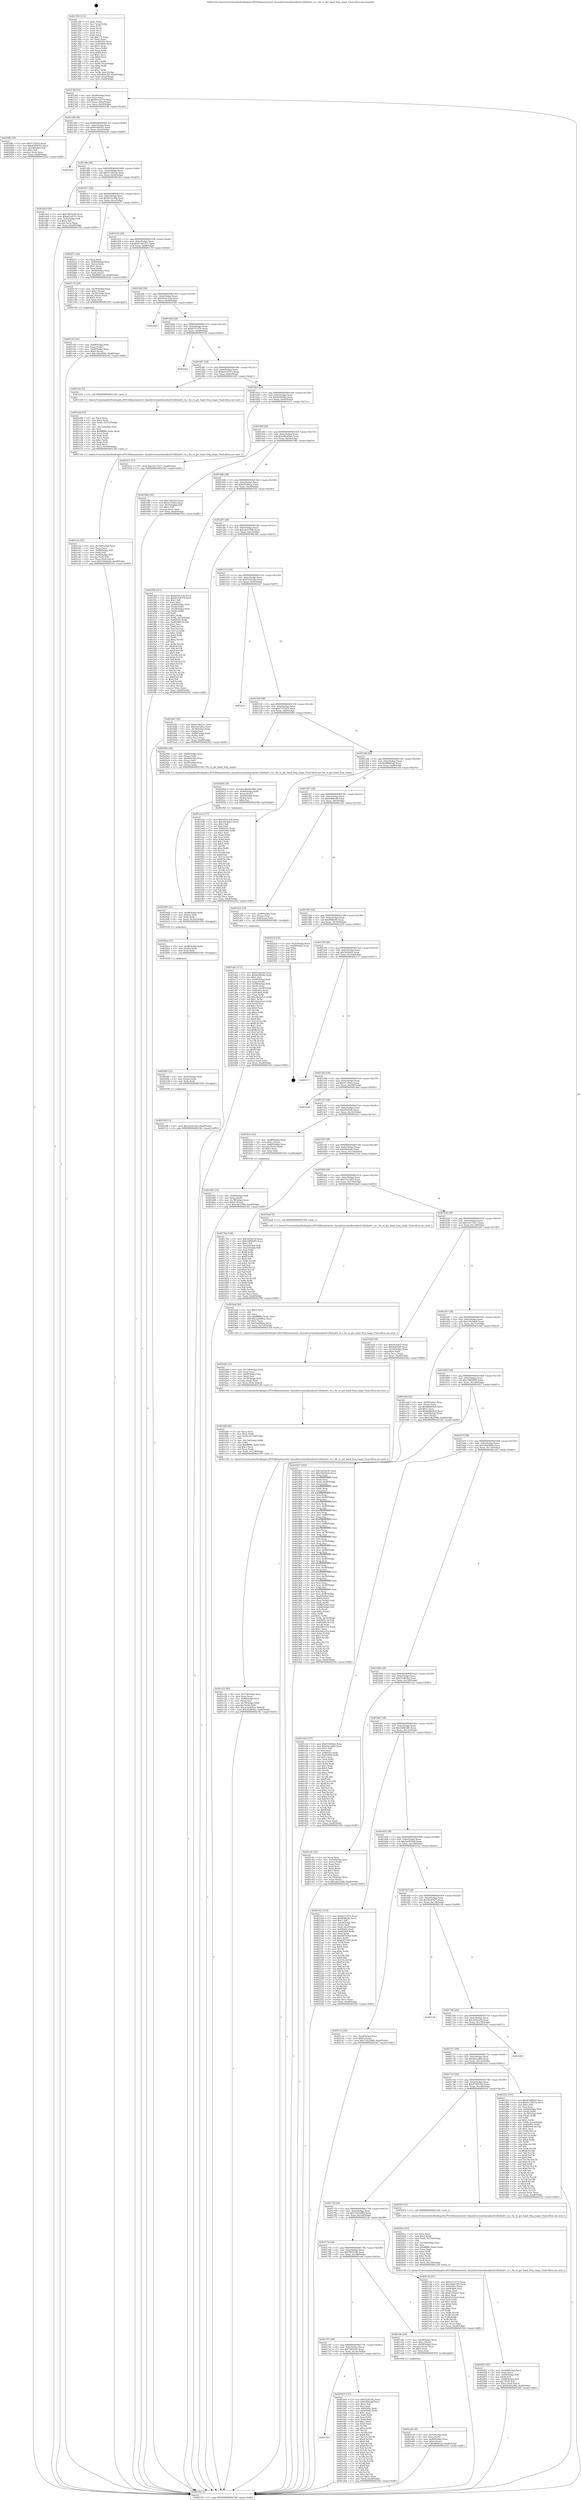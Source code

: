 digraph "0x401350" {
  label = "0x401350 (/mnt/c/Users/mathe/Desktop/tcc/POCII/binaries/extr_linuxdriversmediaradiowl128xfmdrv_rx.c_fm_rx_get_band_freq_range_Final-ollvm.out::main(0))"
  labelloc = "t"
  node[shape=record]

  Entry [label="",width=0.3,height=0.3,shape=circle,fillcolor=black,style=filled]
  "0x4013bf" [label="{
     0x4013bf [32]\l
     | [instrs]\l
     &nbsp;&nbsp;0x4013bf \<+6\>: mov -0xa8(%rbp),%eax\l
     &nbsp;&nbsp;0x4013c5 \<+2\>: mov %eax,%ecx\l
     &nbsp;&nbsp;0x4013c7 \<+6\>: sub $0x82354374,%ecx\l
     &nbsp;&nbsp;0x4013cd \<+6\>: mov %eax,-0xbc(%rbp)\l
     &nbsp;&nbsp;0x4013d3 \<+6\>: mov %ecx,-0xc0(%rbp)\l
     &nbsp;&nbsp;0x4013d9 \<+6\>: je 0000000000401ffb \<main+0xcab\>\l
  }"]
  "0x401ffb" [label="{
     0x401ffb [30]\l
     | [instrs]\l
     &nbsp;&nbsp;0x401ffb \<+5\>: mov $0xf71f5d19,%eax\l
     &nbsp;&nbsp;0x402000 \<+5\>: mov $0x47956762,%ecx\l
     &nbsp;&nbsp;0x402005 \<+3\>: mov -0x2d(%rbp),%dl\l
     &nbsp;&nbsp;0x402008 \<+3\>: test $0x1,%dl\l
     &nbsp;&nbsp;0x40200b \<+3\>: cmovne %ecx,%eax\l
     &nbsp;&nbsp;0x40200e \<+6\>: mov %eax,-0xa8(%rbp)\l
     &nbsp;&nbsp;0x402014 \<+5\>: jmp 0000000000402342 \<main+0xff2\>\l
  }"]
  "0x4013df" [label="{
     0x4013df [28]\l
     | [instrs]\l
     &nbsp;&nbsp;0x4013df \<+5\>: jmp 00000000004013e4 \<main+0x94\>\l
     &nbsp;&nbsp;0x4013e4 \<+6\>: mov -0xbc(%rbp),%eax\l
     &nbsp;&nbsp;0x4013ea \<+5\>: sub $0x87d4f5b3,%eax\l
     &nbsp;&nbsp;0x4013ef \<+6\>: mov %eax,-0xc4(%rbp)\l
     &nbsp;&nbsp;0x4013f5 \<+6\>: je 00000000004022e0 \<main+0xf90\>\l
  }"]
  Exit [label="",width=0.3,height=0.3,shape=circle,fillcolor=black,style=filled,peripheries=2]
  "0x4022e0" [label="{
     0x4022e0\l
  }", style=dashed]
  "0x4013fb" [label="{
     0x4013fb [28]\l
     | [instrs]\l
     &nbsp;&nbsp;0x4013fb \<+5\>: jmp 0000000000401400 \<main+0xb0\>\l
     &nbsp;&nbsp;0x401400 \<+6\>: mov -0xbc(%rbp),%eax\l
     &nbsp;&nbsp;0x401406 \<+5\>: sub $0x9123853e,%eax\l
     &nbsp;&nbsp;0x40140b \<+6\>: mov %eax,-0xc8(%rbp)\l
     &nbsp;&nbsp;0x401411 \<+6\>: je 0000000000401de3 \<main+0xa93\>\l
  }"]
  "0x402108" [label="{
     0x402108 [15]\l
     | [instrs]\l
     &nbsp;&nbsp;0x402108 \<+10\>: movl $0x3ae8335d,-0xa8(%rbp)\l
     &nbsp;&nbsp;0x402112 \<+5\>: jmp 0000000000402342 \<main+0xff2\>\l
  }"]
  "0x401de3" [label="{
     0x401de3 [30]\l
     | [instrs]\l
     &nbsp;&nbsp;0x401de3 \<+5\>: mov $0x78f33c00,%eax\l
     &nbsp;&nbsp;0x401de8 \<+5\>: mov $0xbd1e0311,%ecx\l
     &nbsp;&nbsp;0x401ded \<+3\>: mov -0x2e(%rbp),%dl\l
     &nbsp;&nbsp;0x401df0 \<+3\>: test $0x1,%dl\l
     &nbsp;&nbsp;0x401df3 \<+3\>: cmovne %ecx,%eax\l
     &nbsp;&nbsp;0x401df6 \<+6\>: mov %eax,-0xa8(%rbp)\l
     &nbsp;&nbsp;0x401dfc \<+5\>: jmp 0000000000402342 \<main+0xff2\>\l
  }"]
  "0x401417" [label="{
     0x401417 [28]\l
     | [instrs]\l
     &nbsp;&nbsp;0x401417 \<+5\>: jmp 000000000040141c \<main+0xcc\>\l
     &nbsp;&nbsp;0x40141c \<+6\>: mov -0xbc(%rbp),%eax\l
     &nbsp;&nbsp;0x401422 \<+5\>: sub $0x9c65a38b,%eax\l
     &nbsp;&nbsp;0x401427 \<+6\>: mov %eax,-0xcc(%rbp)\l
     &nbsp;&nbsp;0x40142d \<+6\>: je 000000000040207c \<main+0xd2c\>\l
  }"]
  "0x4020f9" [label="{
     0x4020f9 [15]\l
     | [instrs]\l
     &nbsp;&nbsp;0x4020f9 \<+4\>: mov -0x50(%rbp),%rdx\l
     &nbsp;&nbsp;0x4020fd \<+3\>: mov (%rdx),%rdx\l
     &nbsp;&nbsp;0x402100 \<+3\>: mov %rdx,%rdi\l
     &nbsp;&nbsp;0x402103 \<+5\>: call 0000000000401030 \<free@plt\>\l
     | [calls]\l
     &nbsp;&nbsp;0x401030 \{1\} (unknown)\l
  }"]
  "0x40207c" [label="{
     0x40207c [34]\l
     | [instrs]\l
     &nbsp;&nbsp;0x40207c \<+2\>: xor %eax,%eax\l
     &nbsp;&nbsp;0x40207e \<+4\>: mov -0x48(%rbp),%rcx\l
     &nbsp;&nbsp;0x402082 \<+2\>: mov (%rcx),%edx\l
     &nbsp;&nbsp;0x402084 \<+3\>: sub $0x1,%eax\l
     &nbsp;&nbsp;0x402087 \<+2\>: sub %eax,%edx\l
     &nbsp;&nbsp;0x402089 \<+4\>: mov -0x48(%rbp),%rcx\l
     &nbsp;&nbsp;0x40208d \<+2\>: mov %edx,(%rcx)\l
     &nbsp;&nbsp;0x40208f \<+10\>: movl $0xf8f4f1ad,-0xa8(%rbp)\l
     &nbsp;&nbsp;0x402099 \<+5\>: jmp 0000000000402342 \<main+0xff2\>\l
  }"]
  "0x401433" [label="{
     0x401433 [28]\l
     | [instrs]\l
     &nbsp;&nbsp;0x401433 \<+5\>: jmp 0000000000401438 \<main+0xe8\>\l
     &nbsp;&nbsp;0x401438 \<+6\>: mov -0xbc(%rbp),%eax\l
     &nbsp;&nbsp;0x40143e \<+5\>: sub $0xb1362271,%eax\l
     &nbsp;&nbsp;0x401443 \<+6\>: mov %eax,-0xd0(%rbp)\l
     &nbsp;&nbsp;0x401449 \<+6\>: je 0000000000401c76 \<main+0x926\>\l
  }"]
  "0x4020ea" [label="{
     0x4020ea [15]\l
     | [instrs]\l
     &nbsp;&nbsp;0x4020ea \<+4\>: mov -0x68(%rbp),%rdx\l
     &nbsp;&nbsp;0x4020ee \<+3\>: mov (%rdx),%rdx\l
     &nbsp;&nbsp;0x4020f1 \<+3\>: mov %rdx,%rdi\l
     &nbsp;&nbsp;0x4020f4 \<+5\>: call 0000000000401030 \<free@plt\>\l
     | [calls]\l
     &nbsp;&nbsp;0x401030 \{1\} (unknown)\l
  }"]
  "0x401c76" [label="{
     0x401c76 [29]\l
     | [instrs]\l
     &nbsp;&nbsp;0x401c76 \<+4\>: mov -0x70(%rbp),%rax\l
     &nbsp;&nbsp;0x401c7a \<+6\>: movl $0x1,(%rax)\l
     &nbsp;&nbsp;0x401c80 \<+4\>: mov -0x70(%rbp),%rax\l
     &nbsp;&nbsp;0x401c84 \<+3\>: movslq (%rax),%rax\l
     &nbsp;&nbsp;0x401c87 \<+4\>: shl $0x2,%rax\l
     &nbsp;&nbsp;0x401c8b \<+3\>: mov %rax,%rdi\l
     &nbsp;&nbsp;0x401c8e \<+5\>: call 0000000000401050 \<malloc@plt\>\l
     | [calls]\l
     &nbsp;&nbsp;0x401050 \{1\} (unknown)\l
  }"]
  "0x40144f" [label="{
     0x40144f [28]\l
     | [instrs]\l
     &nbsp;&nbsp;0x40144f \<+5\>: jmp 0000000000401454 \<main+0x104\>\l
     &nbsp;&nbsp;0x401454 \<+6\>: mov -0xbc(%rbp),%eax\l
     &nbsp;&nbsp;0x40145a \<+5\>: sub $0xb416c52b,%eax\l
     &nbsp;&nbsp;0x40145f \<+6\>: mov %eax,-0xd4(%rbp)\l
     &nbsp;&nbsp;0x401465 \<+6\>: je 0000000000402305 \<main+0xfb5\>\l
  }"]
  "0x4020d5" [label="{
     0x4020d5 [21]\l
     | [instrs]\l
     &nbsp;&nbsp;0x4020d5 \<+4\>: mov -0x80(%rbp),%rdx\l
     &nbsp;&nbsp;0x4020d9 \<+3\>: mov (%rdx),%rdx\l
     &nbsp;&nbsp;0x4020dc \<+3\>: mov %rdx,%rdi\l
     &nbsp;&nbsp;0x4020df \<+6\>: mov %eax,-0x16c(%rbp)\l
     &nbsp;&nbsp;0x4020e5 \<+5\>: call 0000000000401030 \<free@plt\>\l
     | [calls]\l
     &nbsp;&nbsp;0x401030 \{1\} (unknown)\l
  }"]
  "0x402305" [label="{
     0x402305\l
  }", style=dashed]
  "0x40146b" [label="{
     0x40146b [28]\l
     | [instrs]\l
     &nbsp;&nbsp;0x40146b \<+5\>: jmp 0000000000401470 \<main+0x120\>\l
     &nbsp;&nbsp;0x401470 \<+6\>: mov -0xbc(%rbp),%eax\l
     &nbsp;&nbsp;0x401476 \<+5\>: sub $0xb57c1f7e,%eax\l
     &nbsp;&nbsp;0x40147b \<+6\>: mov %eax,-0xd8(%rbp)\l
     &nbsp;&nbsp;0x401481 \<+6\>: je 000000000040232a \<main+0xfda\>\l
  }"]
  "0x4020b8" [label="{
     0x4020b8 [29]\l
     | [instrs]\l
     &nbsp;&nbsp;0x4020b8 \<+10\>: movabs $0x4030b6,%rdi\l
     &nbsp;&nbsp;0x4020c2 \<+4\>: mov -0x40(%rbp),%rdx\l
     &nbsp;&nbsp;0x4020c6 \<+2\>: mov %eax,(%rdx)\l
     &nbsp;&nbsp;0x4020c8 \<+4\>: mov -0x40(%rbp),%rdx\l
     &nbsp;&nbsp;0x4020cc \<+2\>: mov (%rdx),%esi\l
     &nbsp;&nbsp;0x4020ce \<+2\>: mov $0x0,%al\l
     &nbsp;&nbsp;0x4020d0 \<+5\>: call 0000000000401040 \<printf@plt\>\l
     | [calls]\l
     &nbsp;&nbsp;0x401040 \{1\} (unknown)\l
  }"]
  "0x40232a" [label="{
     0x40232a\l
  }", style=dashed]
  "0x401487" [label="{
     0x401487 [28]\l
     | [instrs]\l
     &nbsp;&nbsp;0x401487 \<+5\>: jmp 000000000040148c \<main+0x13c\>\l
     &nbsp;&nbsp;0x40148c \<+6\>: mov -0xbc(%rbp),%eax\l
     &nbsp;&nbsp;0x401492 \<+5\>: sub $0xbd1e0311,%eax\l
     &nbsp;&nbsp;0x401497 \<+6\>: mov %eax,-0xdc(%rbp)\l
     &nbsp;&nbsp;0x40149d \<+6\>: je 0000000000401e01 \<main+0xab1\>\l
  }"]
  "0x402052" [label="{
     0x402052 [42]\l
     | [instrs]\l
     &nbsp;&nbsp;0x402052 \<+6\>: mov -0x168(%rbp),%ecx\l
     &nbsp;&nbsp;0x402058 \<+3\>: imul %eax,%ecx\l
     &nbsp;&nbsp;0x40205b \<+4\>: mov -0x50(%rbp),%r8\l
     &nbsp;&nbsp;0x40205f \<+3\>: mov (%r8),%r8\l
     &nbsp;&nbsp;0x402062 \<+4\>: mov -0x48(%rbp),%r9\l
     &nbsp;&nbsp;0x402066 \<+3\>: movslq (%r9),%r9\l
     &nbsp;&nbsp;0x402069 \<+4\>: mov %ecx,(%r8,%r9,4)\l
     &nbsp;&nbsp;0x40206d \<+10\>: movl $0x9c65a38b,-0xa8(%rbp)\l
     &nbsp;&nbsp;0x402077 \<+5\>: jmp 0000000000402342 \<main+0xff2\>\l
  }"]
  "0x401e01" [label="{
     0x401e01 [5]\l
     | [instrs]\l
     &nbsp;&nbsp;0x401e01 \<+5\>: call 0000000000401160 \<next_i\>\l
     | [calls]\l
     &nbsp;&nbsp;0x401160 \{1\} (/mnt/c/Users/mathe/Desktop/tcc/POCII/binaries/extr_linuxdriversmediaradiowl128xfmdrv_rx.c_fm_rx_get_band_freq_range_Final-ollvm.out::next_i)\l
  }"]
  "0x4014a3" [label="{
     0x4014a3 [28]\l
     | [instrs]\l
     &nbsp;&nbsp;0x4014a3 \<+5\>: jmp 00000000004014a8 \<main+0x158\>\l
     &nbsp;&nbsp;0x4014a8 \<+6\>: mov -0xbc(%rbp),%eax\l
     &nbsp;&nbsp;0x4014ae \<+5\>: sub $0xbfc9856a,%eax\l
     &nbsp;&nbsp;0x4014b3 \<+6\>: mov %eax,-0xe0(%rbp)\l
     &nbsp;&nbsp;0x4014b9 \<+6\>: je 0000000000401b11 \<main+0x7c1\>\l
  }"]
  "0x40201e" [label="{
     0x40201e [52]\l
     | [instrs]\l
     &nbsp;&nbsp;0x40201e \<+2\>: xor %ecx,%ecx\l
     &nbsp;&nbsp;0x402020 \<+5\>: mov $0x2,%edx\l
     &nbsp;&nbsp;0x402025 \<+6\>: mov %edx,-0x164(%rbp)\l
     &nbsp;&nbsp;0x40202b \<+1\>: cltd\l
     &nbsp;&nbsp;0x40202c \<+6\>: mov -0x164(%rbp),%esi\l
     &nbsp;&nbsp;0x402032 \<+2\>: idiv %esi\l
     &nbsp;&nbsp;0x402034 \<+6\>: imul $0xfffffffe,%edx,%edx\l
     &nbsp;&nbsp;0x40203a \<+2\>: mov %ecx,%edi\l
     &nbsp;&nbsp;0x40203c \<+2\>: sub %edx,%edi\l
     &nbsp;&nbsp;0x40203e \<+2\>: mov %ecx,%edx\l
     &nbsp;&nbsp;0x402040 \<+3\>: sub $0x1,%edx\l
     &nbsp;&nbsp;0x402043 \<+2\>: add %edx,%edi\l
     &nbsp;&nbsp;0x402045 \<+2\>: sub %edi,%ecx\l
     &nbsp;&nbsp;0x402047 \<+6\>: mov %ecx,-0x168(%rbp)\l
     &nbsp;&nbsp;0x40204d \<+5\>: call 0000000000401160 \<next_i\>\l
     | [calls]\l
     &nbsp;&nbsp;0x401160 \{1\} (/mnt/c/Users/mathe/Desktop/tcc/POCII/binaries/extr_linuxdriversmediaradiowl128xfmdrv_rx.c_fm_rx_get_band_freq_range_Final-ollvm.out::next_i)\l
  }"]
  "0x401b11" [label="{
     0x401b11 [15]\l
     | [instrs]\l
     &nbsp;&nbsp;0x401b11 \<+10\>: movl $0x14277b17,-0xa8(%rbp)\l
     &nbsp;&nbsp;0x401b1b \<+5\>: jmp 0000000000402342 \<main+0xff2\>\l
  }"]
  "0x4014bf" [label="{
     0x4014bf [28]\l
     | [instrs]\l
     &nbsp;&nbsp;0x4014bf \<+5\>: jmp 00000000004014c4 \<main+0x174\>\l
     &nbsp;&nbsp;0x4014c4 \<+6\>: mov -0xbc(%rbp),%eax\l
     &nbsp;&nbsp;0x4014ca \<+5\>: sub $0xc00e42eb,%eax\l
     &nbsp;&nbsp;0x4014cf \<+6\>: mov %eax,-0xe4(%rbp)\l
     &nbsp;&nbsp;0x4014d5 \<+6\>: je 000000000040198a \<main+0x63a\>\l
  }"]
  "0x401eab" [label="{
     0x401eab [32]\l
     | [instrs]\l
     &nbsp;&nbsp;0x401eab \<+4\>: mov -0x50(%rbp),%rdi\l
     &nbsp;&nbsp;0x401eaf \<+3\>: mov %rax,(%rdi)\l
     &nbsp;&nbsp;0x401eb2 \<+4\>: mov -0x48(%rbp),%rax\l
     &nbsp;&nbsp;0x401eb6 \<+6\>: movl $0x0,(%rax)\l
     &nbsp;&nbsp;0x401ebc \<+10\>: movl $0xf8f4f1ad,-0xa8(%rbp)\l
     &nbsp;&nbsp;0x401ec6 \<+5\>: jmp 0000000000402342 \<main+0xff2\>\l
  }"]
  "0x40198a" [label="{
     0x40198a [30]\l
     | [instrs]\l
     &nbsp;&nbsp;0x40198a \<+5\>: mov $0x7af01fe0,%eax\l
     &nbsp;&nbsp;0x40198f \<+5\>: mov $0x41359ea,%ecx\l
     &nbsp;&nbsp;0x401994 \<+3\>: mov -0x35(%rbp),%dl\l
     &nbsp;&nbsp;0x401997 \<+3\>: test $0x1,%dl\l
     &nbsp;&nbsp;0x40199a \<+3\>: cmovne %ecx,%eax\l
     &nbsp;&nbsp;0x40199d \<+6\>: mov %eax,-0xa8(%rbp)\l
     &nbsp;&nbsp;0x4019a3 \<+5\>: jmp 0000000000402342 \<main+0xff2\>\l
  }"]
  "0x4014db" [label="{
     0x4014db [28]\l
     | [instrs]\l
     &nbsp;&nbsp;0x4014db \<+5\>: jmp 00000000004014e0 \<main+0x190\>\l
     &nbsp;&nbsp;0x4014e0 \<+6\>: mov -0xbc(%rbp),%eax\l
     &nbsp;&nbsp;0x4014e6 \<+5\>: sub $0xc65c8dca,%eax\l
     &nbsp;&nbsp;0x4014eb \<+6\>: mov %eax,-0xe8(%rbp)\l
     &nbsp;&nbsp;0x4014f1 \<+6\>: je 0000000000401f54 \<main+0xc04\>\l
  }"]
  "0x401e3a" [label="{
     0x401e3a [42]\l
     | [instrs]\l
     &nbsp;&nbsp;0x401e3a \<+6\>: mov -0x160(%rbp),%ecx\l
     &nbsp;&nbsp;0x401e40 \<+3\>: imul %eax,%ecx\l
     &nbsp;&nbsp;0x401e43 \<+4\>: mov -0x68(%rbp),%r8\l
     &nbsp;&nbsp;0x401e47 \<+3\>: mov (%r8),%r8\l
     &nbsp;&nbsp;0x401e4a \<+4\>: mov -0x60(%rbp),%r9\l
     &nbsp;&nbsp;0x401e4e \<+3\>: movslq (%r9),%r9\l
     &nbsp;&nbsp;0x401e51 \<+4\>: mov %ecx,(%r8,%r9,4)\l
     &nbsp;&nbsp;0x401e55 \<+10\>: movl $0x150eb4dd,-0xa8(%rbp)\l
     &nbsp;&nbsp;0x401e5f \<+5\>: jmp 0000000000402342 \<main+0xff2\>\l
  }"]
  "0x401f54" [label="{
     0x401f54 [167]\l
     | [instrs]\l
     &nbsp;&nbsp;0x401f54 \<+5\>: mov $0xb416c52b,%eax\l
     &nbsp;&nbsp;0x401f59 \<+5\>: mov $0x82354374,%ecx\l
     &nbsp;&nbsp;0x401f5e \<+2\>: mov $0x1,%dl\l
     &nbsp;&nbsp;0x401f60 \<+2\>: xor %esi,%esi\l
     &nbsp;&nbsp;0x401f62 \<+4\>: mov -0x48(%rbp),%rdi\l
     &nbsp;&nbsp;0x401f66 \<+3\>: mov (%rdi),%r8d\l
     &nbsp;&nbsp;0x401f69 \<+4\>: mov -0x58(%rbp),%rdi\l
     &nbsp;&nbsp;0x401f6d \<+3\>: cmp (%rdi),%r8d\l
     &nbsp;&nbsp;0x401f70 \<+4\>: setl %r9b\l
     &nbsp;&nbsp;0x401f74 \<+4\>: and $0x1,%r9b\l
     &nbsp;&nbsp;0x401f78 \<+4\>: mov %r9b,-0x2d(%rbp)\l
     &nbsp;&nbsp;0x401f7c \<+8\>: mov 0x40505c,%r8d\l
     &nbsp;&nbsp;0x401f84 \<+8\>: mov 0x405060,%r10d\l
     &nbsp;&nbsp;0x401f8c \<+3\>: sub $0x1,%esi\l
     &nbsp;&nbsp;0x401f8f \<+3\>: mov %r8d,%r11d\l
     &nbsp;&nbsp;0x401f92 \<+3\>: add %esi,%r11d\l
     &nbsp;&nbsp;0x401f95 \<+4\>: imul %r11d,%r8d\l
     &nbsp;&nbsp;0x401f99 \<+4\>: and $0x1,%r8d\l
     &nbsp;&nbsp;0x401f9d \<+4\>: cmp $0x0,%r8d\l
     &nbsp;&nbsp;0x401fa1 \<+4\>: sete %r9b\l
     &nbsp;&nbsp;0x401fa5 \<+4\>: cmp $0xa,%r10d\l
     &nbsp;&nbsp;0x401fa9 \<+3\>: setl %bl\l
     &nbsp;&nbsp;0x401fac \<+3\>: mov %r9b,%r14b\l
     &nbsp;&nbsp;0x401faf \<+4\>: xor $0xff,%r14b\l
     &nbsp;&nbsp;0x401fb3 \<+3\>: mov %bl,%r15b\l
     &nbsp;&nbsp;0x401fb6 \<+4\>: xor $0xff,%r15b\l
     &nbsp;&nbsp;0x401fba \<+3\>: xor $0x0,%dl\l
     &nbsp;&nbsp;0x401fbd \<+3\>: mov %r14b,%r12b\l
     &nbsp;&nbsp;0x401fc0 \<+4\>: and $0x0,%r12b\l
     &nbsp;&nbsp;0x401fc4 \<+3\>: and %dl,%r9b\l
     &nbsp;&nbsp;0x401fc7 \<+3\>: mov %r15b,%r13b\l
     &nbsp;&nbsp;0x401fca \<+4\>: and $0x0,%r13b\l
     &nbsp;&nbsp;0x401fce \<+2\>: and %dl,%bl\l
     &nbsp;&nbsp;0x401fd0 \<+3\>: or %r9b,%r12b\l
     &nbsp;&nbsp;0x401fd3 \<+3\>: or %bl,%r13b\l
     &nbsp;&nbsp;0x401fd6 \<+3\>: xor %r13b,%r12b\l
     &nbsp;&nbsp;0x401fd9 \<+3\>: or %r15b,%r14b\l
     &nbsp;&nbsp;0x401fdc \<+4\>: xor $0xff,%r14b\l
     &nbsp;&nbsp;0x401fe0 \<+3\>: or $0x0,%dl\l
     &nbsp;&nbsp;0x401fe3 \<+3\>: and %dl,%r14b\l
     &nbsp;&nbsp;0x401fe6 \<+3\>: or %r14b,%r12b\l
     &nbsp;&nbsp;0x401fe9 \<+4\>: test $0x1,%r12b\l
     &nbsp;&nbsp;0x401fed \<+3\>: cmovne %ecx,%eax\l
     &nbsp;&nbsp;0x401ff0 \<+6\>: mov %eax,-0xa8(%rbp)\l
     &nbsp;&nbsp;0x401ff6 \<+5\>: jmp 0000000000402342 \<main+0xff2\>\l
  }"]
  "0x4014f7" [label="{
     0x4014f7 [28]\l
     | [instrs]\l
     &nbsp;&nbsp;0x4014f7 \<+5\>: jmp 00000000004014fc \<main+0x1ac\>\l
     &nbsp;&nbsp;0x4014fc \<+6\>: mov -0xbc(%rbp),%eax\l
     &nbsp;&nbsp;0x401502 \<+5\>: sub $0xcda53206,%eax\l
     &nbsp;&nbsp;0x401507 \<+6\>: mov %eax,-0xec(%rbp)\l
     &nbsp;&nbsp;0x40150d \<+6\>: je 0000000000401b81 \<main+0x831\>\l
  }"]
  "0x401e06" [label="{
     0x401e06 [52]\l
     | [instrs]\l
     &nbsp;&nbsp;0x401e06 \<+2\>: xor %ecx,%ecx\l
     &nbsp;&nbsp;0x401e08 \<+5\>: mov $0x2,%edx\l
     &nbsp;&nbsp;0x401e0d \<+6\>: mov %edx,-0x15c(%rbp)\l
     &nbsp;&nbsp;0x401e13 \<+1\>: cltd\l
     &nbsp;&nbsp;0x401e14 \<+6\>: mov -0x15c(%rbp),%esi\l
     &nbsp;&nbsp;0x401e1a \<+2\>: idiv %esi\l
     &nbsp;&nbsp;0x401e1c \<+6\>: imul $0xfffffffe,%edx,%edx\l
     &nbsp;&nbsp;0x401e22 \<+2\>: mov %ecx,%edi\l
     &nbsp;&nbsp;0x401e24 \<+2\>: sub %edx,%edi\l
     &nbsp;&nbsp;0x401e26 \<+2\>: mov %ecx,%edx\l
     &nbsp;&nbsp;0x401e28 \<+3\>: sub $0x1,%edx\l
     &nbsp;&nbsp;0x401e2b \<+2\>: add %edx,%edi\l
     &nbsp;&nbsp;0x401e2d \<+2\>: sub %edi,%ecx\l
     &nbsp;&nbsp;0x401e2f \<+6\>: mov %ecx,-0x160(%rbp)\l
     &nbsp;&nbsp;0x401e35 \<+5\>: call 0000000000401160 \<next_i\>\l
     | [calls]\l
     &nbsp;&nbsp;0x401160 \{1\} (/mnt/c/Users/mathe/Desktop/tcc/POCII/binaries/extr_linuxdriversmediaradiowl128xfmdrv_rx.c_fm_rx_get_band_freq_range_Final-ollvm.out::next_i)\l
  }"]
  "0x401b81" [label="{
     0x401b81 [39]\l
     | [instrs]\l
     &nbsp;&nbsp;0x401b81 \<+5\>: mov $0xb1362271,%eax\l
     &nbsp;&nbsp;0x401b86 \<+5\>: mov $0x12e1af22,%ecx\l
     &nbsp;&nbsp;0x401b8b \<+4\>: mov -0x78(%rbp),%rdx\l
     &nbsp;&nbsp;0x401b8f \<+2\>: mov (%rdx),%esi\l
     &nbsp;&nbsp;0x401b91 \<+7\>: mov -0x88(%rbp),%rdx\l
     &nbsp;&nbsp;0x401b98 \<+2\>: cmp (%rdx),%esi\l
     &nbsp;&nbsp;0x401b9a \<+3\>: cmovl %ecx,%eax\l
     &nbsp;&nbsp;0x401b9d \<+6\>: mov %eax,-0xa8(%rbp)\l
     &nbsp;&nbsp;0x401ba3 \<+5\>: jmp 0000000000402342 \<main+0xff2\>\l
  }"]
  "0x401513" [label="{
     0x401513 [28]\l
     | [instrs]\l
     &nbsp;&nbsp;0x401513 \<+5\>: jmp 0000000000401518 \<main+0x1c8\>\l
     &nbsp;&nbsp;0x401518 \<+6\>: mov -0xbc(%rbp),%eax\l
     &nbsp;&nbsp;0x40151e \<+5\>: sub $0xf32d534a,%eax\l
     &nbsp;&nbsp;0x401523 \<+6\>: mov %eax,-0xf0(%rbp)\l
     &nbsp;&nbsp;0x401529 \<+6\>: je 00000000004022a7 \<main+0xf57\>\l
  }"]
  "0x401c93" [label="{
     0x401c93 [32]\l
     | [instrs]\l
     &nbsp;&nbsp;0x401c93 \<+4\>: mov -0x68(%rbp),%rdi\l
     &nbsp;&nbsp;0x401c97 \<+3\>: mov %rax,(%rdi)\l
     &nbsp;&nbsp;0x401c9a \<+4\>: mov -0x60(%rbp),%rax\l
     &nbsp;&nbsp;0x401c9e \<+6\>: movl $0x0,(%rax)\l
     &nbsp;&nbsp;0x401ca4 \<+10\>: movl $0x1d8a309b,-0xa8(%rbp)\l
     &nbsp;&nbsp;0x401cae \<+5\>: jmp 0000000000402342 \<main+0xff2\>\l
  }"]
  "0x4022a7" [label="{
     0x4022a7\l
  }", style=dashed]
  "0x40152f" [label="{
     0x40152f [28]\l
     | [instrs]\l
     &nbsp;&nbsp;0x40152f \<+5\>: jmp 0000000000401534 \<main+0x1e4\>\l
     &nbsp;&nbsp;0x401534 \<+6\>: mov -0xbc(%rbp),%eax\l
     &nbsp;&nbsp;0x40153a \<+5\>: sub $0xf71f5d19,%eax\l
     &nbsp;&nbsp;0x40153f \<+6\>: mov %eax,-0xf4(%rbp)\l
     &nbsp;&nbsp;0x401545 \<+6\>: je 000000000040209e \<main+0xd4e\>\l
  }"]
  "0x401c22" [label="{
     0x401c22 [42]\l
     | [instrs]\l
     &nbsp;&nbsp;0x401c22 \<+6\>: mov -0x158(%rbp),%ecx\l
     &nbsp;&nbsp;0x401c28 \<+3\>: imul %eax,%ecx\l
     &nbsp;&nbsp;0x401c2b \<+4\>: mov -0x80(%rbp),%rsi\l
     &nbsp;&nbsp;0x401c2f \<+3\>: mov (%rsi),%rsi\l
     &nbsp;&nbsp;0x401c32 \<+4\>: mov -0x78(%rbp),%rdi\l
     &nbsp;&nbsp;0x401c36 \<+3\>: movslq (%rdi),%rdi\l
     &nbsp;&nbsp;0x401c39 \<+4\>: mov %ecx,0x4(%rsi,%rdi,8)\l
     &nbsp;&nbsp;0x401c3d \<+10\>: movl $0x25ef636a,-0xa8(%rbp)\l
     &nbsp;&nbsp;0x401c47 \<+5\>: jmp 0000000000402342 \<main+0xff2\>\l
  }"]
  "0x40209e" [label="{
     0x40209e [26]\l
     | [instrs]\l
     &nbsp;&nbsp;0x40209e \<+4\>: mov -0x80(%rbp),%rax\l
     &nbsp;&nbsp;0x4020a2 \<+3\>: mov (%rax),%rdi\l
     &nbsp;&nbsp;0x4020a5 \<+4\>: mov -0x68(%rbp),%rax\l
     &nbsp;&nbsp;0x4020a9 \<+3\>: mov (%rax),%rsi\l
     &nbsp;&nbsp;0x4020ac \<+4\>: mov -0x50(%rbp),%rax\l
     &nbsp;&nbsp;0x4020b0 \<+3\>: mov (%rax),%rdx\l
     &nbsp;&nbsp;0x4020b3 \<+5\>: call 0000000000401240 \<fm_rx_get_band_freq_range\>\l
     | [calls]\l
     &nbsp;&nbsp;0x401240 \{1\} (/mnt/c/Users/mathe/Desktop/tcc/POCII/binaries/extr_linuxdriversmediaradiowl128xfmdrv_rx.c_fm_rx_get_band_freq_range_Final-ollvm.out::fm_rx_get_band_freq_range)\l
  }"]
  "0x40154b" [label="{
     0x40154b [28]\l
     | [instrs]\l
     &nbsp;&nbsp;0x40154b \<+5\>: jmp 0000000000401550 \<main+0x200\>\l
     &nbsp;&nbsp;0x401550 \<+6\>: mov -0xbc(%rbp),%eax\l
     &nbsp;&nbsp;0x401556 \<+5\>: sub $0xf8f4f1ad,%eax\l
     &nbsp;&nbsp;0x40155b \<+6\>: mov %eax,-0xf8(%rbp)\l
     &nbsp;&nbsp;0x401561 \<+6\>: je 0000000000401ecb \<main+0xb7b\>\l
  }"]
  "0x401bf4" [label="{
     0x401bf4 [46]\l
     | [instrs]\l
     &nbsp;&nbsp;0x401bf4 \<+2\>: xor %ecx,%ecx\l
     &nbsp;&nbsp;0x401bf6 \<+5\>: mov $0x2,%edx\l
     &nbsp;&nbsp;0x401bfb \<+6\>: mov %edx,-0x154(%rbp)\l
     &nbsp;&nbsp;0x401c01 \<+1\>: cltd\l
     &nbsp;&nbsp;0x401c02 \<+7\>: mov -0x154(%rbp),%r8d\l
     &nbsp;&nbsp;0x401c09 \<+3\>: idiv %r8d\l
     &nbsp;&nbsp;0x401c0c \<+6\>: imul $0xfffffffe,%edx,%edx\l
     &nbsp;&nbsp;0x401c12 \<+3\>: sub $0x1,%ecx\l
     &nbsp;&nbsp;0x401c15 \<+2\>: sub %ecx,%edx\l
     &nbsp;&nbsp;0x401c17 \<+6\>: mov %edx,-0x158(%rbp)\l
     &nbsp;&nbsp;0x401c1d \<+5\>: call 0000000000401160 \<next_i\>\l
     | [calls]\l
     &nbsp;&nbsp;0x401160 \{1\} (/mnt/c/Users/mathe/Desktop/tcc/POCII/binaries/extr_linuxdriversmediaradiowl128xfmdrv_rx.c_fm_rx_get_band_freq_range_Final-ollvm.out::next_i)\l
  }"]
  "0x401ecb" [label="{
     0x401ecb [137]\l
     | [instrs]\l
     &nbsp;&nbsp;0x401ecb \<+5\>: mov $0xb416c52b,%eax\l
     &nbsp;&nbsp;0x401ed0 \<+5\>: mov $0xc65c8dca,%ecx\l
     &nbsp;&nbsp;0x401ed5 \<+2\>: mov $0x1,%dl\l
     &nbsp;&nbsp;0x401ed7 \<+2\>: xor %esi,%esi\l
     &nbsp;&nbsp;0x401ed9 \<+7\>: mov 0x40505c,%edi\l
     &nbsp;&nbsp;0x401ee0 \<+8\>: mov 0x405060,%r8d\l
     &nbsp;&nbsp;0x401ee8 \<+3\>: sub $0x1,%esi\l
     &nbsp;&nbsp;0x401eeb \<+3\>: mov %edi,%r9d\l
     &nbsp;&nbsp;0x401eee \<+3\>: add %esi,%r9d\l
     &nbsp;&nbsp;0x401ef1 \<+4\>: imul %r9d,%edi\l
     &nbsp;&nbsp;0x401ef5 \<+3\>: and $0x1,%edi\l
     &nbsp;&nbsp;0x401ef8 \<+3\>: cmp $0x0,%edi\l
     &nbsp;&nbsp;0x401efb \<+4\>: sete %r10b\l
     &nbsp;&nbsp;0x401eff \<+4\>: cmp $0xa,%r8d\l
     &nbsp;&nbsp;0x401f03 \<+4\>: setl %r11b\l
     &nbsp;&nbsp;0x401f07 \<+3\>: mov %r10b,%bl\l
     &nbsp;&nbsp;0x401f0a \<+3\>: xor $0xff,%bl\l
     &nbsp;&nbsp;0x401f0d \<+3\>: mov %r11b,%r14b\l
     &nbsp;&nbsp;0x401f10 \<+4\>: xor $0xff,%r14b\l
     &nbsp;&nbsp;0x401f14 \<+3\>: xor $0x0,%dl\l
     &nbsp;&nbsp;0x401f17 \<+3\>: mov %bl,%r15b\l
     &nbsp;&nbsp;0x401f1a \<+4\>: and $0x0,%r15b\l
     &nbsp;&nbsp;0x401f1e \<+3\>: and %dl,%r10b\l
     &nbsp;&nbsp;0x401f21 \<+3\>: mov %r14b,%r12b\l
     &nbsp;&nbsp;0x401f24 \<+4\>: and $0x0,%r12b\l
     &nbsp;&nbsp;0x401f28 \<+3\>: and %dl,%r11b\l
     &nbsp;&nbsp;0x401f2b \<+3\>: or %r10b,%r15b\l
     &nbsp;&nbsp;0x401f2e \<+3\>: or %r11b,%r12b\l
     &nbsp;&nbsp;0x401f31 \<+3\>: xor %r12b,%r15b\l
     &nbsp;&nbsp;0x401f34 \<+3\>: or %r14b,%bl\l
     &nbsp;&nbsp;0x401f37 \<+3\>: xor $0xff,%bl\l
     &nbsp;&nbsp;0x401f3a \<+3\>: or $0x0,%dl\l
     &nbsp;&nbsp;0x401f3d \<+2\>: and %dl,%bl\l
     &nbsp;&nbsp;0x401f3f \<+3\>: or %bl,%r15b\l
     &nbsp;&nbsp;0x401f42 \<+4\>: test $0x1,%r15b\l
     &nbsp;&nbsp;0x401f46 \<+3\>: cmovne %ecx,%eax\l
     &nbsp;&nbsp;0x401f49 \<+6\>: mov %eax,-0xa8(%rbp)\l
     &nbsp;&nbsp;0x401f4f \<+5\>: jmp 0000000000402342 \<main+0xff2\>\l
  }"]
  "0x401567" [label="{
     0x401567 [28]\l
     | [instrs]\l
     &nbsp;&nbsp;0x401567 \<+5\>: jmp 000000000040156c \<main+0x21c\>\l
     &nbsp;&nbsp;0x40156c \<+6\>: mov -0xbc(%rbp),%eax\l
     &nbsp;&nbsp;0x401572 \<+5\>: sub $0xfcfb6ed8,%eax\l
     &nbsp;&nbsp;0x401577 \<+6\>: mov %eax,-0xfc(%rbp)\l
     &nbsp;&nbsp;0x40157d \<+6\>: je 0000000000401a52 \<main+0x702\>\l
  }"]
  "0x401bd5" [label="{
     0x401bd5 [31]\l
     | [instrs]\l
     &nbsp;&nbsp;0x401bd5 \<+6\>: mov -0x150(%rbp),%ecx\l
     &nbsp;&nbsp;0x401bdb \<+3\>: imul %eax,%ecx\l
     &nbsp;&nbsp;0x401bde \<+4\>: mov -0x80(%rbp),%rsi\l
     &nbsp;&nbsp;0x401be2 \<+3\>: mov (%rsi),%rsi\l
     &nbsp;&nbsp;0x401be5 \<+4\>: mov -0x78(%rbp),%rdi\l
     &nbsp;&nbsp;0x401be9 \<+3\>: movslq (%rdi),%rdi\l
     &nbsp;&nbsp;0x401bec \<+3\>: mov %ecx,(%rsi,%rdi,8)\l
     &nbsp;&nbsp;0x401bef \<+5\>: call 0000000000401160 \<next_i\>\l
     | [calls]\l
     &nbsp;&nbsp;0x401160 \{1\} (/mnt/c/Users/mathe/Desktop/tcc/POCII/binaries/extr_linuxdriversmediaradiowl128xfmdrv_rx.c_fm_rx_get_band_freq_range_Final-ollvm.out::next_i)\l
  }"]
  "0x401a52" [label="{
     0x401a52 [19]\l
     | [instrs]\l
     &nbsp;&nbsp;0x401a52 \<+7\>: mov -0x98(%rbp),%rax\l
     &nbsp;&nbsp;0x401a59 \<+3\>: mov (%rax),%rax\l
     &nbsp;&nbsp;0x401a5c \<+4\>: mov 0x8(%rax),%rdi\l
     &nbsp;&nbsp;0x401a60 \<+5\>: call 0000000000401060 \<atoi@plt\>\l
     | [calls]\l
     &nbsp;&nbsp;0x401060 \{1\} (unknown)\l
  }"]
  "0x401583" [label="{
     0x401583 [28]\l
     | [instrs]\l
     &nbsp;&nbsp;0x401583 \<+5\>: jmp 0000000000401588 \<main+0x238\>\l
     &nbsp;&nbsp;0x401588 \<+6\>: mov -0xbc(%rbp),%eax\l
     &nbsp;&nbsp;0x40158e \<+5\>: sub $0xff3f8a96,%eax\l
     &nbsp;&nbsp;0x401593 \<+6\>: mov %eax,-0x100(%rbp)\l
     &nbsp;&nbsp;0x401599 \<+6\>: je 0000000000402250 \<main+0xf00\>\l
  }"]
  "0x401bad" [label="{
     0x401bad [40]\l
     | [instrs]\l
     &nbsp;&nbsp;0x401bad \<+5\>: mov $0x2,%ecx\l
     &nbsp;&nbsp;0x401bb2 \<+1\>: cltd\l
     &nbsp;&nbsp;0x401bb3 \<+2\>: idiv %ecx\l
     &nbsp;&nbsp;0x401bb5 \<+6\>: imul $0xfffffffe,%edx,%ecx\l
     &nbsp;&nbsp;0x401bbb \<+6\>: add $0x5ae800aa,%ecx\l
     &nbsp;&nbsp;0x401bc1 \<+3\>: add $0x1,%ecx\l
     &nbsp;&nbsp;0x401bc4 \<+6\>: sub $0x5ae800aa,%ecx\l
     &nbsp;&nbsp;0x401bca \<+6\>: mov %ecx,-0x150(%rbp)\l
     &nbsp;&nbsp;0x401bd0 \<+5\>: call 0000000000401160 \<next_i\>\l
     | [calls]\l
     &nbsp;&nbsp;0x401160 \{1\} (/mnt/c/Users/mathe/Desktop/tcc/POCII/binaries/extr_linuxdriversmediaradiowl128xfmdrv_rx.c_fm_rx_get_band_freq_range_Final-ollvm.out::next_i)\l
  }"]
  "0x402250" [label="{
     0x402250 [18]\l
     | [instrs]\l
     &nbsp;&nbsp;0x402250 \<+3\>: mov -0x2c(%rbp),%eax\l
     &nbsp;&nbsp;0x402253 \<+4\>: lea -0x28(%rbp),%rsp\l
     &nbsp;&nbsp;0x402257 \<+1\>: pop %rbx\l
     &nbsp;&nbsp;0x402258 \<+2\>: pop %r12\l
     &nbsp;&nbsp;0x40225a \<+2\>: pop %r13\l
     &nbsp;&nbsp;0x40225c \<+2\>: pop %r14\l
     &nbsp;&nbsp;0x40225e \<+2\>: pop %r15\l
     &nbsp;&nbsp;0x402260 \<+1\>: pop %rbp\l
     &nbsp;&nbsp;0x402261 \<+1\>: ret\l
  }"]
  "0x40159f" [label="{
     0x40159f [28]\l
     | [instrs]\l
     &nbsp;&nbsp;0x40159f \<+5\>: jmp 00000000004015a4 \<main+0x254\>\l
     &nbsp;&nbsp;0x4015a4 \<+6\>: mov -0xbc(%rbp),%eax\l
     &nbsp;&nbsp;0x4015aa \<+5\>: sub $0x261bdc5,%eax\l
     &nbsp;&nbsp;0x4015af \<+6\>: mov %eax,-0x104(%rbp)\l
     &nbsp;&nbsp;0x4015b5 \<+6\>: je 0000000000402117 \<main+0xdc7\>\l
  }"]
  "0x401b61" [label="{
     0x401b61 [32]\l
     | [instrs]\l
     &nbsp;&nbsp;0x401b61 \<+4\>: mov -0x80(%rbp),%rdi\l
     &nbsp;&nbsp;0x401b65 \<+3\>: mov %rax,(%rdi)\l
     &nbsp;&nbsp;0x401b68 \<+4\>: mov -0x78(%rbp),%rax\l
     &nbsp;&nbsp;0x401b6c \<+6\>: movl $0x0,(%rax)\l
     &nbsp;&nbsp;0x401b72 \<+10\>: movl $0xcda53206,-0xa8(%rbp)\l
     &nbsp;&nbsp;0x401b7c \<+5\>: jmp 0000000000402342 \<main+0xff2\>\l
  }"]
  "0x402117" [label="{
     0x402117\l
  }", style=dashed]
  "0x4015bb" [label="{
     0x4015bb [28]\l
     | [instrs]\l
     &nbsp;&nbsp;0x4015bb \<+5\>: jmp 00000000004015c0 \<main+0x270\>\l
     &nbsp;&nbsp;0x4015c0 \<+6\>: mov -0xbc(%rbp),%eax\l
     &nbsp;&nbsp;0x4015c6 \<+5\>: sub $0x41359ea,%eax\l
     &nbsp;&nbsp;0x4015cb \<+6\>: mov %eax,-0x108(%rbp)\l
     &nbsp;&nbsp;0x4015d1 \<+6\>: je 00000000004019a8 \<main+0x658\>\l
  }"]
  "0x401a65" [label="{
     0x401a65 [172]\l
     | [instrs]\l
     &nbsp;&nbsp;0x401a65 \<+5\>: mov $0xf32d534a,%ecx\l
     &nbsp;&nbsp;0x401a6a \<+5\>: mov $0xbfc9856a,%edx\l
     &nbsp;&nbsp;0x401a6f \<+3\>: mov $0x1,%sil\l
     &nbsp;&nbsp;0x401a72 \<+7\>: mov -0x90(%rbp),%rdi\l
     &nbsp;&nbsp;0x401a79 \<+2\>: mov %eax,(%rdi)\l
     &nbsp;&nbsp;0x401a7b \<+7\>: mov -0x90(%rbp),%rdi\l
     &nbsp;&nbsp;0x401a82 \<+2\>: mov (%rdi),%eax\l
     &nbsp;&nbsp;0x401a84 \<+3\>: mov %eax,-0x34(%rbp)\l
     &nbsp;&nbsp;0x401a87 \<+7\>: mov 0x40505c,%eax\l
     &nbsp;&nbsp;0x401a8e \<+8\>: mov 0x405060,%r8d\l
     &nbsp;&nbsp;0x401a96 \<+3\>: mov %eax,%r9d\l
     &nbsp;&nbsp;0x401a99 \<+7\>: add $0x3dae25a5,%r9d\l
     &nbsp;&nbsp;0x401aa0 \<+4\>: sub $0x1,%r9d\l
     &nbsp;&nbsp;0x401aa4 \<+7\>: sub $0x3dae25a5,%r9d\l
     &nbsp;&nbsp;0x401aab \<+4\>: imul %r9d,%eax\l
     &nbsp;&nbsp;0x401aaf \<+3\>: and $0x1,%eax\l
     &nbsp;&nbsp;0x401ab2 \<+3\>: cmp $0x0,%eax\l
     &nbsp;&nbsp;0x401ab5 \<+4\>: sete %r10b\l
     &nbsp;&nbsp;0x401ab9 \<+4\>: cmp $0xa,%r8d\l
     &nbsp;&nbsp;0x401abd \<+4\>: setl %r11b\l
     &nbsp;&nbsp;0x401ac1 \<+3\>: mov %r10b,%bl\l
     &nbsp;&nbsp;0x401ac4 \<+3\>: xor $0xff,%bl\l
     &nbsp;&nbsp;0x401ac7 \<+3\>: mov %r11b,%r14b\l
     &nbsp;&nbsp;0x401aca \<+4\>: xor $0xff,%r14b\l
     &nbsp;&nbsp;0x401ace \<+4\>: xor $0x1,%sil\l
     &nbsp;&nbsp;0x401ad2 \<+3\>: mov %bl,%r15b\l
     &nbsp;&nbsp;0x401ad5 \<+4\>: and $0xff,%r15b\l
     &nbsp;&nbsp;0x401ad9 \<+3\>: and %sil,%r10b\l
     &nbsp;&nbsp;0x401adc \<+3\>: mov %r14b,%r12b\l
     &nbsp;&nbsp;0x401adf \<+4\>: and $0xff,%r12b\l
     &nbsp;&nbsp;0x401ae3 \<+3\>: and %sil,%r11b\l
     &nbsp;&nbsp;0x401ae6 \<+3\>: or %r10b,%r15b\l
     &nbsp;&nbsp;0x401ae9 \<+3\>: or %r11b,%r12b\l
     &nbsp;&nbsp;0x401aec \<+3\>: xor %r12b,%r15b\l
     &nbsp;&nbsp;0x401aef \<+3\>: or %r14b,%bl\l
     &nbsp;&nbsp;0x401af2 \<+3\>: xor $0xff,%bl\l
     &nbsp;&nbsp;0x401af5 \<+4\>: or $0x1,%sil\l
     &nbsp;&nbsp;0x401af9 \<+3\>: and %sil,%bl\l
     &nbsp;&nbsp;0x401afc \<+3\>: or %bl,%r15b\l
     &nbsp;&nbsp;0x401aff \<+4\>: test $0x1,%r15b\l
     &nbsp;&nbsp;0x401b03 \<+3\>: cmovne %edx,%ecx\l
     &nbsp;&nbsp;0x401b06 \<+6\>: mov %ecx,-0xa8(%rbp)\l
     &nbsp;&nbsp;0x401b0c \<+5\>: jmp 0000000000402342 \<main+0xff2\>\l
  }"]
  "0x4019a8" [label="{
     0x4019a8\l
  }", style=dashed]
  "0x4015d7" [label="{
     0x4015d7 [28]\l
     | [instrs]\l
     &nbsp;&nbsp;0x4015d7 \<+5\>: jmp 00000000004015dc \<main+0x28c\>\l
     &nbsp;&nbsp;0x4015dc \<+6\>: mov -0xbc(%rbp),%eax\l
     &nbsp;&nbsp;0x4015e2 \<+5\>: sub $0x42f43d0,%eax\l
     &nbsp;&nbsp;0x4015e7 \<+6\>: mov %eax,-0x10c(%rbp)\l
     &nbsp;&nbsp;0x4015ed \<+6\>: je 0000000000401b3e \<main+0x7ee\>\l
  }"]
  "0x4017b3" [label="{
     0x4017b3\l
  }", style=dashed]
  "0x401b3e" [label="{
     0x401b3e [35]\l
     | [instrs]\l
     &nbsp;&nbsp;0x401b3e \<+7\>: mov -0x88(%rbp),%rax\l
     &nbsp;&nbsp;0x401b45 \<+6\>: movl $0x1,(%rax)\l
     &nbsp;&nbsp;0x401b4b \<+7\>: mov -0x88(%rbp),%rax\l
     &nbsp;&nbsp;0x401b52 \<+3\>: movslq (%rax),%rax\l
     &nbsp;&nbsp;0x401b55 \<+4\>: shl $0x3,%rax\l
     &nbsp;&nbsp;0x401b59 \<+3\>: mov %rax,%rdi\l
     &nbsp;&nbsp;0x401b5c \<+5\>: call 0000000000401050 \<malloc@plt\>\l
     | [calls]\l
     &nbsp;&nbsp;0x401050 \{1\} (unknown)\l
  }"]
  "0x4015f3" [label="{
     0x4015f3 [28]\l
     | [instrs]\l
     &nbsp;&nbsp;0x4015f3 \<+5\>: jmp 00000000004015f8 \<main+0x2a8\>\l
     &nbsp;&nbsp;0x4015f8 \<+6\>: mov -0xbc(%rbp),%eax\l
     &nbsp;&nbsp;0x4015fe \<+5\>: sub $0x68a6c84,%eax\l
     &nbsp;&nbsp;0x401603 \<+6\>: mov %eax,-0x110(%rbp)\l
     &nbsp;&nbsp;0x401609 \<+6\>: je 00000000004017bd \<main+0x46d\>\l
  }"]
  "0x4019c9" [label="{
     0x4019c9 [137]\l
     | [instrs]\l
     &nbsp;&nbsp;0x4019c9 \<+5\>: mov $0xf32d534a,%eax\l
     &nbsp;&nbsp;0x4019ce \<+5\>: mov $0xfcfb6ed8,%ecx\l
     &nbsp;&nbsp;0x4019d3 \<+2\>: mov $0x1,%dl\l
     &nbsp;&nbsp;0x4019d5 \<+2\>: xor %esi,%esi\l
     &nbsp;&nbsp;0x4019d7 \<+7\>: mov 0x40505c,%edi\l
     &nbsp;&nbsp;0x4019de \<+8\>: mov 0x405060,%r8d\l
     &nbsp;&nbsp;0x4019e6 \<+3\>: sub $0x1,%esi\l
     &nbsp;&nbsp;0x4019e9 \<+3\>: mov %edi,%r9d\l
     &nbsp;&nbsp;0x4019ec \<+3\>: add %esi,%r9d\l
     &nbsp;&nbsp;0x4019ef \<+4\>: imul %r9d,%edi\l
     &nbsp;&nbsp;0x4019f3 \<+3\>: and $0x1,%edi\l
     &nbsp;&nbsp;0x4019f6 \<+3\>: cmp $0x0,%edi\l
     &nbsp;&nbsp;0x4019f9 \<+4\>: sete %r10b\l
     &nbsp;&nbsp;0x4019fd \<+4\>: cmp $0xa,%r8d\l
     &nbsp;&nbsp;0x401a01 \<+4\>: setl %r11b\l
     &nbsp;&nbsp;0x401a05 \<+3\>: mov %r10b,%bl\l
     &nbsp;&nbsp;0x401a08 \<+3\>: xor $0xff,%bl\l
     &nbsp;&nbsp;0x401a0b \<+3\>: mov %r11b,%r14b\l
     &nbsp;&nbsp;0x401a0e \<+4\>: xor $0xff,%r14b\l
     &nbsp;&nbsp;0x401a12 \<+3\>: xor $0x0,%dl\l
     &nbsp;&nbsp;0x401a15 \<+3\>: mov %bl,%r15b\l
     &nbsp;&nbsp;0x401a18 \<+4\>: and $0x0,%r15b\l
     &nbsp;&nbsp;0x401a1c \<+3\>: and %dl,%r10b\l
     &nbsp;&nbsp;0x401a1f \<+3\>: mov %r14b,%r12b\l
     &nbsp;&nbsp;0x401a22 \<+4\>: and $0x0,%r12b\l
     &nbsp;&nbsp;0x401a26 \<+3\>: and %dl,%r11b\l
     &nbsp;&nbsp;0x401a29 \<+3\>: or %r10b,%r15b\l
     &nbsp;&nbsp;0x401a2c \<+3\>: or %r11b,%r12b\l
     &nbsp;&nbsp;0x401a2f \<+3\>: xor %r12b,%r15b\l
     &nbsp;&nbsp;0x401a32 \<+3\>: or %r14b,%bl\l
     &nbsp;&nbsp;0x401a35 \<+3\>: xor $0xff,%bl\l
     &nbsp;&nbsp;0x401a38 \<+3\>: or $0x0,%dl\l
     &nbsp;&nbsp;0x401a3b \<+2\>: and %dl,%bl\l
     &nbsp;&nbsp;0x401a3d \<+3\>: or %bl,%r15b\l
     &nbsp;&nbsp;0x401a40 \<+4\>: test $0x1,%r15b\l
     &nbsp;&nbsp;0x401a44 \<+3\>: cmovne %ecx,%eax\l
     &nbsp;&nbsp;0x401a47 \<+6\>: mov %eax,-0xa8(%rbp)\l
     &nbsp;&nbsp;0x401a4d \<+5\>: jmp 0000000000402342 \<main+0xff2\>\l
  }"]
  "0x4017bd" [label="{
     0x4017bd [106]\l
     | [instrs]\l
     &nbsp;&nbsp;0x4017bd \<+5\>: mov $0x3ef5be30,%eax\l
     &nbsp;&nbsp;0x4017c2 \<+5\>: mov $0x1d849995,%ecx\l
     &nbsp;&nbsp;0x4017c7 \<+2\>: mov $0x1,%dl\l
     &nbsp;&nbsp;0x4017c9 \<+7\>: mov -0xa2(%rbp),%sil\l
     &nbsp;&nbsp;0x4017d0 \<+7\>: mov -0xa1(%rbp),%dil\l
     &nbsp;&nbsp;0x4017d7 \<+3\>: mov %sil,%r8b\l
     &nbsp;&nbsp;0x4017da \<+4\>: xor $0xff,%r8b\l
     &nbsp;&nbsp;0x4017de \<+3\>: mov %dil,%r9b\l
     &nbsp;&nbsp;0x4017e1 \<+4\>: xor $0xff,%r9b\l
     &nbsp;&nbsp;0x4017e5 \<+3\>: xor $0x0,%dl\l
     &nbsp;&nbsp;0x4017e8 \<+3\>: mov %r8b,%r10b\l
     &nbsp;&nbsp;0x4017eb \<+4\>: and $0x0,%r10b\l
     &nbsp;&nbsp;0x4017ef \<+3\>: and %dl,%sil\l
     &nbsp;&nbsp;0x4017f2 \<+3\>: mov %r9b,%r11b\l
     &nbsp;&nbsp;0x4017f5 \<+4\>: and $0x0,%r11b\l
     &nbsp;&nbsp;0x4017f9 \<+3\>: and %dl,%dil\l
     &nbsp;&nbsp;0x4017fc \<+3\>: or %sil,%r10b\l
     &nbsp;&nbsp;0x4017ff \<+3\>: or %dil,%r11b\l
     &nbsp;&nbsp;0x401802 \<+3\>: xor %r11b,%r10b\l
     &nbsp;&nbsp;0x401805 \<+3\>: or %r9b,%r8b\l
     &nbsp;&nbsp;0x401808 \<+4\>: xor $0xff,%r8b\l
     &nbsp;&nbsp;0x40180c \<+3\>: or $0x0,%dl\l
     &nbsp;&nbsp;0x40180f \<+3\>: and %dl,%r8b\l
     &nbsp;&nbsp;0x401812 \<+3\>: or %r8b,%r10b\l
     &nbsp;&nbsp;0x401815 \<+4\>: test $0x1,%r10b\l
     &nbsp;&nbsp;0x401819 \<+3\>: cmovne %ecx,%eax\l
     &nbsp;&nbsp;0x40181c \<+6\>: mov %eax,-0xa8(%rbp)\l
     &nbsp;&nbsp;0x401822 \<+5\>: jmp 0000000000402342 \<main+0xff2\>\l
  }"]
  "0x40160f" [label="{
     0x40160f [28]\l
     | [instrs]\l
     &nbsp;&nbsp;0x40160f \<+5\>: jmp 0000000000401614 \<main+0x2c4\>\l
     &nbsp;&nbsp;0x401614 \<+6\>: mov -0xbc(%rbp),%eax\l
     &nbsp;&nbsp;0x40161a \<+5\>: sub $0x12e1af22,%eax\l
     &nbsp;&nbsp;0x40161f \<+6\>: mov %eax,-0x114(%rbp)\l
     &nbsp;&nbsp;0x401625 \<+6\>: je 0000000000401ba8 \<main+0x858\>\l
  }"]
  "0x402342" [label="{
     0x402342 [5]\l
     | [instrs]\l
     &nbsp;&nbsp;0x402342 \<+5\>: jmp 00000000004013bf \<main+0x6f\>\l
  }"]
  "0x401350" [label="{
     0x401350 [111]\l
     | [instrs]\l
     &nbsp;&nbsp;0x401350 \<+1\>: push %rbp\l
     &nbsp;&nbsp;0x401351 \<+3\>: mov %rsp,%rbp\l
     &nbsp;&nbsp;0x401354 \<+2\>: push %r15\l
     &nbsp;&nbsp;0x401356 \<+2\>: push %r14\l
     &nbsp;&nbsp;0x401358 \<+2\>: push %r13\l
     &nbsp;&nbsp;0x40135a \<+2\>: push %r12\l
     &nbsp;&nbsp;0x40135c \<+1\>: push %rbx\l
     &nbsp;&nbsp;0x40135d \<+7\>: sub $0x178,%rsp\l
     &nbsp;&nbsp;0x401364 \<+2\>: xor %eax,%eax\l
     &nbsp;&nbsp;0x401366 \<+7\>: mov 0x40505c,%ecx\l
     &nbsp;&nbsp;0x40136d \<+7\>: mov 0x405060,%edx\l
     &nbsp;&nbsp;0x401374 \<+3\>: sub $0x1,%eax\l
     &nbsp;&nbsp;0x401377 \<+3\>: mov %ecx,%r8d\l
     &nbsp;&nbsp;0x40137a \<+3\>: add %eax,%r8d\l
     &nbsp;&nbsp;0x40137d \<+4\>: imul %r8d,%ecx\l
     &nbsp;&nbsp;0x401381 \<+3\>: and $0x1,%ecx\l
     &nbsp;&nbsp;0x401384 \<+3\>: cmp $0x0,%ecx\l
     &nbsp;&nbsp;0x401387 \<+4\>: sete %r9b\l
     &nbsp;&nbsp;0x40138b \<+4\>: and $0x1,%r9b\l
     &nbsp;&nbsp;0x40138f \<+7\>: mov %r9b,-0xa2(%rbp)\l
     &nbsp;&nbsp;0x401396 \<+3\>: cmp $0xa,%edx\l
     &nbsp;&nbsp;0x401399 \<+4\>: setl %r9b\l
     &nbsp;&nbsp;0x40139d \<+4\>: and $0x1,%r9b\l
     &nbsp;&nbsp;0x4013a1 \<+7\>: mov %r9b,-0xa1(%rbp)\l
     &nbsp;&nbsp;0x4013a8 \<+10\>: movl $0x68a6c84,-0xa8(%rbp)\l
     &nbsp;&nbsp;0x4013b2 \<+6\>: mov %edi,-0xac(%rbp)\l
     &nbsp;&nbsp;0x4013b8 \<+7\>: mov %rsi,-0xb8(%rbp)\l
  }"]
  "0x401797" [label="{
     0x401797 [28]\l
     | [instrs]\l
     &nbsp;&nbsp;0x401797 \<+5\>: jmp 000000000040179c \<main+0x44c\>\l
     &nbsp;&nbsp;0x40179c \<+6\>: mov -0xbc(%rbp),%eax\l
     &nbsp;&nbsp;0x4017a2 \<+5\>: sub $0x7af01fe0,%eax\l
     &nbsp;&nbsp;0x4017a7 \<+6\>: mov %eax,-0x14c(%rbp)\l
     &nbsp;&nbsp;0x4017ad \<+6\>: je 00000000004019c9 \<main+0x679\>\l
  }"]
  "0x401ba8" [label="{
     0x401ba8 [5]\l
     | [instrs]\l
     &nbsp;&nbsp;0x401ba8 \<+5\>: call 0000000000401160 \<next_i\>\l
     | [calls]\l
     &nbsp;&nbsp;0x401160 \{1\} (/mnt/c/Users/mathe/Desktop/tcc/POCII/binaries/extr_linuxdriversmediaradiowl128xfmdrv_rx.c_fm_rx_get_band_freq_range_Final-ollvm.out::next_i)\l
  }"]
  "0x40162b" [label="{
     0x40162b [28]\l
     | [instrs]\l
     &nbsp;&nbsp;0x40162b \<+5\>: jmp 0000000000401630 \<main+0x2e0\>\l
     &nbsp;&nbsp;0x401630 \<+6\>: mov -0xbc(%rbp),%eax\l
     &nbsp;&nbsp;0x401636 \<+5\>: sub $0x14277b17,%eax\l
     &nbsp;&nbsp;0x40163b \<+6\>: mov %eax,-0x118(%rbp)\l
     &nbsp;&nbsp;0x401641 \<+6\>: je 0000000000401b20 \<main+0x7d0\>\l
  }"]
  "0x401e8e" [label="{
     0x401e8e [29]\l
     | [instrs]\l
     &nbsp;&nbsp;0x401e8e \<+4\>: mov -0x58(%rbp),%rax\l
     &nbsp;&nbsp;0x401e92 \<+6\>: movl $0x1,(%rax)\l
     &nbsp;&nbsp;0x401e98 \<+4\>: mov -0x58(%rbp),%rax\l
     &nbsp;&nbsp;0x401e9c \<+3\>: movslq (%rax),%rax\l
     &nbsp;&nbsp;0x401e9f \<+4\>: shl $0x2,%rax\l
     &nbsp;&nbsp;0x401ea3 \<+3\>: mov %rax,%rdi\l
     &nbsp;&nbsp;0x401ea6 \<+5\>: call 0000000000401050 \<malloc@plt\>\l
     | [calls]\l
     &nbsp;&nbsp;0x401050 \{1\} (unknown)\l
  }"]
  "0x401b20" [label="{
     0x401b20 [30]\l
     | [instrs]\l
     &nbsp;&nbsp;0x401b20 \<+5\>: mov $0x261bdc5,%eax\l
     &nbsp;&nbsp;0x401b25 \<+5\>: mov $0x42f43d0,%ecx\l
     &nbsp;&nbsp;0x401b2a \<+3\>: mov -0x34(%rbp),%edx\l
     &nbsp;&nbsp;0x401b2d \<+3\>: cmp $0x0,%edx\l
     &nbsp;&nbsp;0x401b30 \<+3\>: cmove %ecx,%eax\l
     &nbsp;&nbsp;0x401b33 \<+6\>: mov %eax,-0xa8(%rbp)\l
     &nbsp;&nbsp;0x401b39 \<+5\>: jmp 0000000000402342 \<main+0xff2\>\l
  }"]
  "0x401647" [label="{
     0x401647 [28]\l
     | [instrs]\l
     &nbsp;&nbsp;0x401647 \<+5\>: jmp 000000000040164c \<main+0x2fc\>\l
     &nbsp;&nbsp;0x40164c \<+6\>: mov -0xbc(%rbp),%eax\l
     &nbsp;&nbsp;0x401652 \<+5\>: sub $0x150eb4dd,%eax\l
     &nbsp;&nbsp;0x401657 \<+6\>: mov %eax,-0x11c(%rbp)\l
     &nbsp;&nbsp;0x40165d \<+6\>: je 0000000000401e64 \<main+0xb14\>\l
  }"]
  "0x40177b" [label="{
     0x40177b [28]\l
     | [instrs]\l
     &nbsp;&nbsp;0x40177b \<+5\>: jmp 0000000000401780 \<main+0x430\>\l
     &nbsp;&nbsp;0x401780 \<+6\>: mov -0xbc(%rbp),%eax\l
     &nbsp;&nbsp;0x401786 \<+5\>: sub $0x78f33c00,%eax\l
     &nbsp;&nbsp;0x40178b \<+6\>: mov %eax,-0x148(%rbp)\l
     &nbsp;&nbsp;0x401791 \<+6\>: je 0000000000401e8e \<main+0xb3e\>\l
  }"]
  "0x401e64" [label="{
     0x401e64 [42]\l
     | [instrs]\l
     &nbsp;&nbsp;0x401e64 \<+4\>: mov -0x60(%rbp),%rax\l
     &nbsp;&nbsp;0x401e68 \<+2\>: mov (%rax),%ecx\l
     &nbsp;&nbsp;0x401e6a \<+6\>: sub $0x8d4bb9c8,%ecx\l
     &nbsp;&nbsp;0x401e70 \<+3\>: add $0x1,%ecx\l
     &nbsp;&nbsp;0x401e73 \<+6\>: add $0x8d4bb9c8,%ecx\l
     &nbsp;&nbsp;0x401e79 \<+4\>: mov -0x60(%rbp),%rax\l
     &nbsp;&nbsp;0x401e7d \<+2\>: mov %ecx,(%rax)\l
     &nbsp;&nbsp;0x401e7f \<+10\>: movl $0x1d8a309b,-0xa8(%rbp)\l
     &nbsp;&nbsp;0x401e89 \<+5\>: jmp 0000000000402342 \<main+0xff2\>\l
  }"]
  "0x401663" [label="{
     0x401663 [28]\l
     | [instrs]\l
     &nbsp;&nbsp;0x401663 \<+5\>: jmp 0000000000401668 \<main+0x318\>\l
     &nbsp;&nbsp;0x401668 \<+6\>: mov -0xbc(%rbp),%eax\l
     &nbsp;&nbsp;0x40166e \<+5\>: sub $0x1d849995,%eax\l
     &nbsp;&nbsp;0x401673 \<+6\>: mov %eax,-0x120(%rbp)\l
     &nbsp;&nbsp;0x401679 \<+6\>: je 0000000000401827 \<main+0x4d7\>\l
  }"]
  "0x402156" [label="{
     0x402156 [91]\l
     | [instrs]\l
     &nbsp;&nbsp;0x402156 \<+5\>: mov $0xb57c1f7e,%eax\l
     &nbsp;&nbsp;0x40215b \<+5\>: mov $0x28d614f5,%ecx\l
     &nbsp;&nbsp;0x402160 \<+7\>: mov 0x40505c,%edx\l
     &nbsp;&nbsp;0x402167 \<+7\>: mov 0x405060,%esi\l
     &nbsp;&nbsp;0x40216e \<+2\>: mov %edx,%edi\l
     &nbsp;&nbsp;0x402170 \<+6\>: add $0x6101fac0,%edi\l
     &nbsp;&nbsp;0x402176 \<+3\>: sub $0x1,%edi\l
     &nbsp;&nbsp;0x402179 \<+6\>: sub $0x6101fac0,%edi\l
     &nbsp;&nbsp;0x40217f \<+3\>: imul %edi,%edx\l
     &nbsp;&nbsp;0x402182 \<+3\>: and $0x1,%edx\l
     &nbsp;&nbsp;0x402185 \<+3\>: cmp $0x0,%edx\l
     &nbsp;&nbsp;0x402188 \<+4\>: sete %r8b\l
     &nbsp;&nbsp;0x40218c \<+3\>: cmp $0xa,%esi\l
     &nbsp;&nbsp;0x40218f \<+4\>: setl %r9b\l
     &nbsp;&nbsp;0x402193 \<+3\>: mov %r8b,%r10b\l
     &nbsp;&nbsp;0x402196 \<+3\>: and %r9b,%r10b\l
     &nbsp;&nbsp;0x402199 \<+3\>: xor %r9b,%r8b\l
     &nbsp;&nbsp;0x40219c \<+3\>: or %r8b,%r10b\l
     &nbsp;&nbsp;0x40219f \<+4\>: test $0x1,%r10b\l
     &nbsp;&nbsp;0x4021a3 \<+3\>: cmovne %ecx,%eax\l
     &nbsp;&nbsp;0x4021a6 \<+6\>: mov %eax,-0xa8(%rbp)\l
     &nbsp;&nbsp;0x4021ac \<+5\>: jmp 0000000000402342 \<main+0xff2\>\l
  }"]
  "0x401827" [label="{
     0x401827 [355]\l
     | [instrs]\l
     &nbsp;&nbsp;0x401827 \<+5\>: mov $0x3ef5be30,%eax\l
     &nbsp;&nbsp;0x40182c \<+5\>: mov $0xc00e42eb,%ecx\l
     &nbsp;&nbsp;0x401831 \<+3\>: mov %rsp,%rdx\l
     &nbsp;&nbsp;0x401834 \<+4\>: add $0xfffffffffffffff0,%rdx\l
     &nbsp;&nbsp;0x401838 \<+3\>: mov %rdx,%rsp\l
     &nbsp;&nbsp;0x40183b \<+7\>: mov %rdx,-0xa0(%rbp)\l
     &nbsp;&nbsp;0x401842 \<+3\>: mov %rsp,%rdx\l
     &nbsp;&nbsp;0x401845 \<+4\>: add $0xfffffffffffffff0,%rdx\l
     &nbsp;&nbsp;0x401849 \<+3\>: mov %rdx,%rsp\l
     &nbsp;&nbsp;0x40184c \<+3\>: mov %rsp,%rsi\l
     &nbsp;&nbsp;0x40184f \<+4\>: add $0xfffffffffffffff0,%rsi\l
     &nbsp;&nbsp;0x401853 \<+3\>: mov %rsi,%rsp\l
     &nbsp;&nbsp;0x401856 \<+7\>: mov %rsi,-0x98(%rbp)\l
     &nbsp;&nbsp;0x40185d \<+3\>: mov %rsp,%rsi\l
     &nbsp;&nbsp;0x401860 \<+4\>: add $0xfffffffffffffff0,%rsi\l
     &nbsp;&nbsp;0x401864 \<+3\>: mov %rsi,%rsp\l
     &nbsp;&nbsp;0x401867 \<+7\>: mov %rsi,-0x90(%rbp)\l
     &nbsp;&nbsp;0x40186e \<+3\>: mov %rsp,%rsi\l
     &nbsp;&nbsp;0x401871 \<+4\>: add $0xfffffffffffffff0,%rsi\l
     &nbsp;&nbsp;0x401875 \<+3\>: mov %rsi,%rsp\l
     &nbsp;&nbsp;0x401878 \<+7\>: mov %rsi,-0x88(%rbp)\l
     &nbsp;&nbsp;0x40187f \<+3\>: mov %rsp,%rsi\l
     &nbsp;&nbsp;0x401882 \<+4\>: add $0xfffffffffffffff0,%rsi\l
     &nbsp;&nbsp;0x401886 \<+3\>: mov %rsi,%rsp\l
     &nbsp;&nbsp;0x401889 \<+4\>: mov %rsi,-0x80(%rbp)\l
     &nbsp;&nbsp;0x40188d \<+3\>: mov %rsp,%rsi\l
     &nbsp;&nbsp;0x401890 \<+4\>: add $0xfffffffffffffff0,%rsi\l
     &nbsp;&nbsp;0x401894 \<+3\>: mov %rsi,%rsp\l
     &nbsp;&nbsp;0x401897 \<+4\>: mov %rsi,-0x78(%rbp)\l
     &nbsp;&nbsp;0x40189b \<+3\>: mov %rsp,%rsi\l
     &nbsp;&nbsp;0x40189e \<+4\>: add $0xfffffffffffffff0,%rsi\l
     &nbsp;&nbsp;0x4018a2 \<+3\>: mov %rsi,%rsp\l
     &nbsp;&nbsp;0x4018a5 \<+4\>: mov %rsi,-0x70(%rbp)\l
     &nbsp;&nbsp;0x4018a9 \<+3\>: mov %rsp,%rsi\l
     &nbsp;&nbsp;0x4018ac \<+4\>: add $0xfffffffffffffff0,%rsi\l
     &nbsp;&nbsp;0x4018b0 \<+3\>: mov %rsi,%rsp\l
     &nbsp;&nbsp;0x4018b3 \<+4\>: mov %rsi,-0x68(%rbp)\l
     &nbsp;&nbsp;0x4018b7 \<+3\>: mov %rsp,%rsi\l
     &nbsp;&nbsp;0x4018ba \<+4\>: add $0xfffffffffffffff0,%rsi\l
     &nbsp;&nbsp;0x4018be \<+3\>: mov %rsi,%rsp\l
     &nbsp;&nbsp;0x4018c1 \<+4\>: mov %rsi,-0x60(%rbp)\l
     &nbsp;&nbsp;0x4018c5 \<+3\>: mov %rsp,%rsi\l
     &nbsp;&nbsp;0x4018c8 \<+4\>: add $0xfffffffffffffff0,%rsi\l
     &nbsp;&nbsp;0x4018cc \<+3\>: mov %rsi,%rsp\l
     &nbsp;&nbsp;0x4018cf \<+4\>: mov %rsi,-0x58(%rbp)\l
     &nbsp;&nbsp;0x4018d3 \<+3\>: mov %rsp,%rsi\l
     &nbsp;&nbsp;0x4018d6 \<+4\>: add $0xfffffffffffffff0,%rsi\l
     &nbsp;&nbsp;0x4018da \<+3\>: mov %rsi,%rsp\l
     &nbsp;&nbsp;0x4018dd \<+4\>: mov %rsi,-0x50(%rbp)\l
     &nbsp;&nbsp;0x4018e1 \<+3\>: mov %rsp,%rsi\l
     &nbsp;&nbsp;0x4018e4 \<+4\>: add $0xfffffffffffffff0,%rsi\l
     &nbsp;&nbsp;0x4018e8 \<+3\>: mov %rsi,%rsp\l
     &nbsp;&nbsp;0x4018eb \<+4\>: mov %rsi,-0x48(%rbp)\l
     &nbsp;&nbsp;0x4018ef \<+3\>: mov %rsp,%rsi\l
     &nbsp;&nbsp;0x4018f2 \<+4\>: add $0xfffffffffffffff0,%rsi\l
     &nbsp;&nbsp;0x4018f6 \<+3\>: mov %rsi,%rsp\l
     &nbsp;&nbsp;0x4018f9 \<+4\>: mov %rsi,-0x40(%rbp)\l
     &nbsp;&nbsp;0x4018fd \<+7\>: mov -0xa0(%rbp),%rsi\l
     &nbsp;&nbsp;0x401904 \<+6\>: movl $0x0,(%rsi)\l
     &nbsp;&nbsp;0x40190a \<+6\>: mov -0xac(%rbp),%edi\l
     &nbsp;&nbsp;0x401910 \<+2\>: mov %edi,(%rdx)\l
     &nbsp;&nbsp;0x401912 \<+7\>: mov -0x98(%rbp),%rsi\l
     &nbsp;&nbsp;0x401919 \<+7\>: mov -0xb8(%rbp),%r8\l
     &nbsp;&nbsp;0x401920 \<+3\>: mov %r8,(%rsi)\l
     &nbsp;&nbsp;0x401923 \<+3\>: cmpl $0x2,(%rdx)\l
     &nbsp;&nbsp;0x401926 \<+4\>: setne %r9b\l
     &nbsp;&nbsp;0x40192a \<+4\>: and $0x1,%r9b\l
     &nbsp;&nbsp;0x40192e \<+4\>: mov %r9b,-0x35(%rbp)\l
     &nbsp;&nbsp;0x401932 \<+8\>: mov 0x40505c,%r10d\l
     &nbsp;&nbsp;0x40193a \<+8\>: mov 0x405060,%r11d\l
     &nbsp;&nbsp;0x401942 \<+3\>: mov %r10d,%ebx\l
     &nbsp;&nbsp;0x401945 \<+6\>: sub $0x2db2cf1b,%ebx\l
     &nbsp;&nbsp;0x40194b \<+3\>: sub $0x1,%ebx\l
     &nbsp;&nbsp;0x40194e \<+6\>: add $0x2db2cf1b,%ebx\l
     &nbsp;&nbsp;0x401954 \<+4\>: imul %ebx,%r10d\l
     &nbsp;&nbsp;0x401958 \<+4\>: and $0x1,%r10d\l
     &nbsp;&nbsp;0x40195c \<+4\>: cmp $0x0,%r10d\l
     &nbsp;&nbsp;0x401960 \<+4\>: sete %r9b\l
     &nbsp;&nbsp;0x401964 \<+4\>: cmp $0xa,%r11d\l
     &nbsp;&nbsp;0x401968 \<+4\>: setl %r14b\l
     &nbsp;&nbsp;0x40196c \<+3\>: mov %r9b,%r15b\l
     &nbsp;&nbsp;0x40196f \<+3\>: and %r14b,%r15b\l
     &nbsp;&nbsp;0x401972 \<+3\>: xor %r14b,%r9b\l
     &nbsp;&nbsp;0x401975 \<+3\>: or %r9b,%r15b\l
     &nbsp;&nbsp;0x401978 \<+4\>: test $0x1,%r15b\l
     &nbsp;&nbsp;0x40197c \<+3\>: cmovne %ecx,%eax\l
     &nbsp;&nbsp;0x40197f \<+6\>: mov %eax,-0xa8(%rbp)\l
     &nbsp;&nbsp;0x401985 \<+5\>: jmp 0000000000402342 \<main+0xff2\>\l
  }"]
  "0x40167f" [label="{
     0x40167f [28]\l
     | [instrs]\l
     &nbsp;&nbsp;0x40167f \<+5\>: jmp 0000000000401684 \<main+0x334\>\l
     &nbsp;&nbsp;0x401684 \<+6\>: mov -0xbc(%rbp),%eax\l
     &nbsp;&nbsp;0x40168a \<+5\>: sub $0x1d8a309b,%eax\l
     &nbsp;&nbsp;0x40168f \<+6\>: mov %eax,-0x124(%rbp)\l
     &nbsp;&nbsp;0x401695 \<+6\>: je 0000000000401cb3 \<main+0x963\>\l
  }"]
  "0x40175f" [label="{
     0x40175f [28]\l
     | [instrs]\l
     &nbsp;&nbsp;0x40175f \<+5\>: jmp 0000000000401764 \<main+0x414\>\l
     &nbsp;&nbsp;0x401764 \<+6\>: mov -0xbc(%rbp),%eax\l
     &nbsp;&nbsp;0x40176a \<+5\>: sub $0x75432848,%eax\l
     &nbsp;&nbsp;0x40176f \<+6\>: mov %eax,-0x144(%rbp)\l
     &nbsp;&nbsp;0x401775 \<+6\>: je 0000000000402156 \<main+0xe06\>\l
  }"]
  "0x402019" [label="{
     0x402019 [5]\l
     | [instrs]\l
     &nbsp;&nbsp;0x402019 \<+5\>: call 0000000000401160 \<next_i\>\l
     | [calls]\l
     &nbsp;&nbsp;0x401160 \{1\} (/mnt/c/Users/mathe/Desktop/tcc/POCII/binaries/extr_linuxdriversmediaradiowl128xfmdrv_rx.c_fm_rx_get_band_freq_range_Final-ollvm.out::next_i)\l
  }"]
  "0x401cb3" [label="{
     0x401cb3 [137]\l
     | [instrs]\l
     &nbsp;&nbsp;0x401cb3 \<+5\>: mov $0x87d4f5b3,%eax\l
     &nbsp;&nbsp;0x401cb8 \<+5\>: mov $0x44ecaf64,%ecx\l
     &nbsp;&nbsp;0x401cbd \<+2\>: mov $0x1,%dl\l
     &nbsp;&nbsp;0x401cbf \<+2\>: xor %esi,%esi\l
     &nbsp;&nbsp;0x401cc1 \<+7\>: mov 0x40505c,%edi\l
     &nbsp;&nbsp;0x401cc8 \<+8\>: mov 0x405060,%r8d\l
     &nbsp;&nbsp;0x401cd0 \<+3\>: sub $0x1,%esi\l
     &nbsp;&nbsp;0x401cd3 \<+3\>: mov %edi,%r9d\l
     &nbsp;&nbsp;0x401cd6 \<+3\>: add %esi,%r9d\l
     &nbsp;&nbsp;0x401cd9 \<+4\>: imul %r9d,%edi\l
     &nbsp;&nbsp;0x401cdd \<+3\>: and $0x1,%edi\l
     &nbsp;&nbsp;0x401ce0 \<+3\>: cmp $0x0,%edi\l
     &nbsp;&nbsp;0x401ce3 \<+4\>: sete %r10b\l
     &nbsp;&nbsp;0x401ce7 \<+4\>: cmp $0xa,%r8d\l
     &nbsp;&nbsp;0x401ceb \<+4\>: setl %r11b\l
     &nbsp;&nbsp;0x401cef \<+3\>: mov %r10b,%bl\l
     &nbsp;&nbsp;0x401cf2 \<+3\>: xor $0xff,%bl\l
     &nbsp;&nbsp;0x401cf5 \<+3\>: mov %r11b,%r14b\l
     &nbsp;&nbsp;0x401cf8 \<+4\>: xor $0xff,%r14b\l
     &nbsp;&nbsp;0x401cfc \<+3\>: xor $0x0,%dl\l
     &nbsp;&nbsp;0x401cff \<+3\>: mov %bl,%r15b\l
     &nbsp;&nbsp;0x401d02 \<+4\>: and $0x0,%r15b\l
     &nbsp;&nbsp;0x401d06 \<+3\>: and %dl,%r10b\l
     &nbsp;&nbsp;0x401d09 \<+3\>: mov %r14b,%r12b\l
     &nbsp;&nbsp;0x401d0c \<+4\>: and $0x0,%r12b\l
     &nbsp;&nbsp;0x401d10 \<+3\>: and %dl,%r11b\l
     &nbsp;&nbsp;0x401d13 \<+3\>: or %r10b,%r15b\l
     &nbsp;&nbsp;0x401d16 \<+3\>: or %r11b,%r12b\l
     &nbsp;&nbsp;0x401d19 \<+3\>: xor %r12b,%r15b\l
     &nbsp;&nbsp;0x401d1c \<+3\>: or %r14b,%bl\l
     &nbsp;&nbsp;0x401d1f \<+3\>: xor $0xff,%bl\l
     &nbsp;&nbsp;0x401d22 \<+3\>: or $0x0,%dl\l
     &nbsp;&nbsp;0x401d25 \<+2\>: and %dl,%bl\l
     &nbsp;&nbsp;0x401d27 \<+3\>: or %bl,%r15b\l
     &nbsp;&nbsp;0x401d2a \<+4\>: test $0x1,%r15b\l
     &nbsp;&nbsp;0x401d2e \<+3\>: cmovne %ecx,%eax\l
     &nbsp;&nbsp;0x401d31 \<+6\>: mov %eax,-0xa8(%rbp)\l
     &nbsp;&nbsp;0x401d37 \<+5\>: jmp 0000000000402342 \<main+0xff2\>\l
  }"]
  "0x40169b" [label="{
     0x40169b [28]\l
     | [instrs]\l
     &nbsp;&nbsp;0x40169b \<+5\>: jmp 00000000004016a0 \<main+0x350\>\l
     &nbsp;&nbsp;0x4016a0 \<+6\>: mov -0xbc(%rbp),%eax\l
     &nbsp;&nbsp;0x4016a6 \<+5\>: sub $0x25ef636a,%eax\l
     &nbsp;&nbsp;0x4016ab \<+6\>: mov %eax,-0x128(%rbp)\l
     &nbsp;&nbsp;0x4016b1 \<+6\>: je 0000000000401c4c \<main+0x8fc\>\l
  }"]
  "0x401743" [label="{
     0x401743 [28]\l
     | [instrs]\l
     &nbsp;&nbsp;0x401743 \<+5\>: jmp 0000000000401748 \<main+0x3f8\>\l
     &nbsp;&nbsp;0x401748 \<+6\>: mov -0xbc(%rbp),%eax\l
     &nbsp;&nbsp;0x40174e \<+5\>: sub $0x47956762,%eax\l
     &nbsp;&nbsp;0x401753 \<+6\>: mov %eax,-0x140(%rbp)\l
     &nbsp;&nbsp;0x401759 \<+6\>: je 0000000000402019 \<main+0xcc9\>\l
  }"]
  "0x401c4c" [label="{
     0x401c4c [42]\l
     | [instrs]\l
     &nbsp;&nbsp;0x401c4c \<+2\>: xor %eax,%eax\l
     &nbsp;&nbsp;0x401c4e \<+4\>: mov -0x78(%rbp),%rcx\l
     &nbsp;&nbsp;0x401c52 \<+2\>: mov (%rcx),%edx\l
     &nbsp;&nbsp;0x401c54 \<+2\>: mov %eax,%esi\l
     &nbsp;&nbsp;0x401c56 \<+2\>: sub %edx,%esi\l
     &nbsp;&nbsp;0x401c58 \<+2\>: mov %eax,%edx\l
     &nbsp;&nbsp;0x401c5a \<+3\>: sub $0x1,%edx\l
     &nbsp;&nbsp;0x401c5d \<+2\>: add %edx,%esi\l
     &nbsp;&nbsp;0x401c5f \<+2\>: sub %esi,%eax\l
     &nbsp;&nbsp;0x401c61 \<+4\>: mov -0x78(%rbp),%rcx\l
     &nbsp;&nbsp;0x401c65 \<+2\>: mov %eax,(%rcx)\l
     &nbsp;&nbsp;0x401c67 \<+10\>: movl $0xcda53206,-0xa8(%rbp)\l
     &nbsp;&nbsp;0x401c71 \<+5\>: jmp 0000000000402342 \<main+0xff2\>\l
  }"]
  "0x4016b7" [label="{
     0x4016b7 [28]\l
     | [instrs]\l
     &nbsp;&nbsp;0x4016b7 \<+5\>: jmp 00000000004016bc \<main+0x36c\>\l
     &nbsp;&nbsp;0x4016bc \<+6\>: mov -0xbc(%rbp),%eax\l
     &nbsp;&nbsp;0x4016c2 \<+5\>: sub $0x28d614f5,%eax\l
     &nbsp;&nbsp;0x4016c7 \<+6\>: mov %eax,-0x12c(%rbp)\l
     &nbsp;&nbsp;0x4016cd \<+6\>: je 00000000004021b1 \<main+0xe61\>\l
  }"]
  "0x401d3c" [label="{
     0x401d3c [167]\l
     | [instrs]\l
     &nbsp;&nbsp;0x401d3c \<+5\>: mov $0x87d4f5b3,%eax\l
     &nbsp;&nbsp;0x401d41 \<+5\>: mov $0x9123853e,%ecx\l
     &nbsp;&nbsp;0x401d46 \<+2\>: mov $0x1,%dl\l
     &nbsp;&nbsp;0x401d48 \<+2\>: xor %esi,%esi\l
     &nbsp;&nbsp;0x401d4a \<+4\>: mov -0x60(%rbp),%rdi\l
     &nbsp;&nbsp;0x401d4e \<+3\>: mov (%rdi),%r8d\l
     &nbsp;&nbsp;0x401d51 \<+4\>: mov -0x70(%rbp),%rdi\l
     &nbsp;&nbsp;0x401d55 \<+3\>: cmp (%rdi),%r8d\l
     &nbsp;&nbsp;0x401d58 \<+4\>: setl %r9b\l
     &nbsp;&nbsp;0x401d5c \<+4\>: and $0x1,%r9b\l
     &nbsp;&nbsp;0x401d60 \<+4\>: mov %r9b,-0x2e(%rbp)\l
     &nbsp;&nbsp;0x401d64 \<+8\>: mov 0x40505c,%r8d\l
     &nbsp;&nbsp;0x401d6c \<+8\>: mov 0x405060,%r10d\l
     &nbsp;&nbsp;0x401d74 \<+3\>: sub $0x1,%esi\l
     &nbsp;&nbsp;0x401d77 \<+3\>: mov %r8d,%r11d\l
     &nbsp;&nbsp;0x401d7a \<+3\>: add %esi,%r11d\l
     &nbsp;&nbsp;0x401d7d \<+4\>: imul %r11d,%r8d\l
     &nbsp;&nbsp;0x401d81 \<+4\>: and $0x1,%r8d\l
     &nbsp;&nbsp;0x401d85 \<+4\>: cmp $0x0,%r8d\l
     &nbsp;&nbsp;0x401d89 \<+4\>: sete %r9b\l
     &nbsp;&nbsp;0x401d8d \<+4\>: cmp $0xa,%r10d\l
     &nbsp;&nbsp;0x401d91 \<+3\>: setl %bl\l
     &nbsp;&nbsp;0x401d94 \<+3\>: mov %r9b,%r14b\l
     &nbsp;&nbsp;0x401d97 \<+4\>: xor $0xff,%r14b\l
     &nbsp;&nbsp;0x401d9b \<+3\>: mov %bl,%r15b\l
     &nbsp;&nbsp;0x401d9e \<+4\>: xor $0xff,%r15b\l
     &nbsp;&nbsp;0x401da2 \<+3\>: xor $0x0,%dl\l
     &nbsp;&nbsp;0x401da5 \<+3\>: mov %r14b,%r12b\l
     &nbsp;&nbsp;0x401da8 \<+4\>: and $0x0,%r12b\l
     &nbsp;&nbsp;0x401dac \<+3\>: and %dl,%r9b\l
     &nbsp;&nbsp;0x401daf \<+3\>: mov %r15b,%r13b\l
     &nbsp;&nbsp;0x401db2 \<+4\>: and $0x0,%r13b\l
     &nbsp;&nbsp;0x401db6 \<+2\>: and %dl,%bl\l
     &nbsp;&nbsp;0x401db8 \<+3\>: or %r9b,%r12b\l
     &nbsp;&nbsp;0x401dbb \<+3\>: or %bl,%r13b\l
     &nbsp;&nbsp;0x401dbe \<+3\>: xor %r13b,%r12b\l
     &nbsp;&nbsp;0x401dc1 \<+3\>: or %r15b,%r14b\l
     &nbsp;&nbsp;0x401dc4 \<+4\>: xor $0xff,%r14b\l
     &nbsp;&nbsp;0x401dc8 \<+3\>: or $0x0,%dl\l
     &nbsp;&nbsp;0x401dcb \<+3\>: and %dl,%r14b\l
     &nbsp;&nbsp;0x401dce \<+3\>: or %r14b,%r12b\l
     &nbsp;&nbsp;0x401dd1 \<+4\>: test $0x1,%r12b\l
     &nbsp;&nbsp;0x401dd5 \<+3\>: cmovne %ecx,%eax\l
     &nbsp;&nbsp;0x401dd8 \<+6\>: mov %eax,-0xa8(%rbp)\l
     &nbsp;&nbsp;0x401dde \<+5\>: jmp 0000000000402342 \<main+0xff2\>\l
  }"]
  "0x4021b1" [label="{
     0x4021b1 [159]\l
     | [instrs]\l
     &nbsp;&nbsp;0x4021b1 \<+5\>: mov $0xb57c1f7e,%eax\l
     &nbsp;&nbsp;0x4021b6 \<+5\>: mov $0xff3f8a96,%ecx\l
     &nbsp;&nbsp;0x4021bb \<+2\>: mov $0x1,%dl\l
     &nbsp;&nbsp;0x4021bd \<+7\>: mov -0xa0(%rbp),%rsi\l
     &nbsp;&nbsp;0x4021c4 \<+2\>: mov (%rsi),%edi\l
     &nbsp;&nbsp;0x4021c6 \<+3\>: mov %edi,-0x2c(%rbp)\l
     &nbsp;&nbsp;0x4021c9 \<+7\>: mov 0x40505c,%edi\l
     &nbsp;&nbsp;0x4021d0 \<+8\>: mov 0x405060,%r8d\l
     &nbsp;&nbsp;0x4021d8 \<+3\>: mov %edi,%r9d\l
     &nbsp;&nbsp;0x4021db \<+7\>: add $0x60f510b9,%r9d\l
     &nbsp;&nbsp;0x4021e2 \<+4\>: sub $0x1,%r9d\l
     &nbsp;&nbsp;0x4021e6 \<+7\>: sub $0x60f510b9,%r9d\l
     &nbsp;&nbsp;0x4021ed \<+4\>: imul %r9d,%edi\l
     &nbsp;&nbsp;0x4021f1 \<+3\>: and $0x1,%edi\l
     &nbsp;&nbsp;0x4021f4 \<+3\>: cmp $0x0,%edi\l
     &nbsp;&nbsp;0x4021f7 \<+4\>: sete %r10b\l
     &nbsp;&nbsp;0x4021fb \<+4\>: cmp $0xa,%r8d\l
     &nbsp;&nbsp;0x4021ff \<+4\>: setl %r11b\l
     &nbsp;&nbsp;0x402203 \<+3\>: mov %r10b,%bl\l
     &nbsp;&nbsp;0x402206 \<+3\>: xor $0xff,%bl\l
     &nbsp;&nbsp;0x402209 \<+3\>: mov %r11b,%r14b\l
     &nbsp;&nbsp;0x40220c \<+4\>: xor $0xff,%r14b\l
     &nbsp;&nbsp;0x402210 \<+3\>: xor $0x1,%dl\l
     &nbsp;&nbsp;0x402213 \<+3\>: mov %bl,%r15b\l
     &nbsp;&nbsp;0x402216 \<+4\>: and $0xff,%r15b\l
     &nbsp;&nbsp;0x40221a \<+3\>: and %dl,%r10b\l
     &nbsp;&nbsp;0x40221d \<+3\>: mov %r14b,%r12b\l
     &nbsp;&nbsp;0x402220 \<+4\>: and $0xff,%r12b\l
     &nbsp;&nbsp;0x402224 \<+3\>: and %dl,%r11b\l
     &nbsp;&nbsp;0x402227 \<+3\>: or %r10b,%r15b\l
     &nbsp;&nbsp;0x40222a \<+3\>: or %r11b,%r12b\l
     &nbsp;&nbsp;0x40222d \<+3\>: xor %r12b,%r15b\l
     &nbsp;&nbsp;0x402230 \<+3\>: or %r14b,%bl\l
     &nbsp;&nbsp;0x402233 \<+3\>: xor $0xff,%bl\l
     &nbsp;&nbsp;0x402236 \<+3\>: or $0x1,%dl\l
     &nbsp;&nbsp;0x402239 \<+2\>: and %dl,%bl\l
     &nbsp;&nbsp;0x40223b \<+3\>: or %bl,%r15b\l
     &nbsp;&nbsp;0x40223e \<+4\>: test $0x1,%r15b\l
     &nbsp;&nbsp;0x402242 \<+3\>: cmovne %ecx,%eax\l
     &nbsp;&nbsp;0x402245 \<+6\>: mov %eax,-0xa8(%rbp)\l
     &nbsp;&nbsp;0x40224b \<+5\>: jmp 0000000000402342 \<main+0xff2\>\l
  }"]
  "0x4016d3" [label="{
     0x4016d3 [28]\l
     | [instrs]\l
     &nbsp;&nbsp;0x4016d3 \<+5\>: jmp 00000000004016d8 \<main+0x388\>\l
     &nbsp;&nbsp;0x4016d8 \<+6\>: mov -0xbc(%rbp),%eax\l
     &nbsp;&nbsp;0x4016de \<+5\>: sub $0x3ae8335d,%eax\l
     &nbsp;&nbsp;0x4016e3 \<+6\>: mov %eax,-0x130(%rbp)\l
     &nbsp;&nbsp;0x4016e9 \<+6\>: je 000000000040213a \<main+0xdea\>\l
  }"]
  "0x401727" [label="{
     0x401727 [28]\l
     | [instrs]\l
     &nbsp;&nbsp;0x401727 \<+5\>: jmp 000000000040172c \<main+0x3dc\>\l
     &nbsp;&nbsp;0x40172c \<+6\>: mov -0xbc(%rbp),%eax\l
     &nbsp;&nbsp;0x401732 \<+5\>: sub $0x44ecaf64,%eax\l
     &nbsp;&nbsp;0x401737 \<+6\>: mov %eax,-0x13c(%rbp)\l
     &nbsp;&nbsp;0x40173d \<+6\>: je 0000000000401d3c \<main+0x9ec\>\l
  }"]
  "0x40213a" [label="{
     0x40213a [28]\l
     | [instrs]\l
     &nbsp;&nbsp;0x40213a \<+7\>: mov -0xa0(%rbp),%rax\l
     &nbsp;&nbsp;0x402141 \<+6\>: movl $0x0,(%rax)\l
     &nbsp;&nbsp;0x402147 \<+10\>: movl $0x75432848,-0xa8(%rbp)\l
     &nbsp;&nbsp;0x402151 \<+5\>: jmp 0000000000402342 \<main+0xff2\>\l
  }"]
  "0x4016ef" [label="{
     0x4016ef [28]\l
     | [instrs]\l
     &nbsp;&nbsp;0x4016ef \<+5\>: jmp 00000000004016f4 \<main+0x3a4\>\l
     &nbsp;&nbsp;0x4016f4 \<+6\>: mov -0xbc(%rbp),%eax\l
     &nbsp;&nbsp;0x4016fa \<+5\>: sub $0x3b3f7873,%eax\l
     &nbsp;&nbsp;0x4016ff \<+6\>: mov %eax,-0x134(%rbp)\l
     &nbsp;&nbsp;0x401705 \<+6\>: je 0000000000402126 \<main+0xdd6\>\l
  }"]
  "0x402262" [label="{
     0x402262\l
  }", style=dashed]
  "0x402126" [label="{
     0x402126\l
  }", style=dashed]
  "0x40170b" [label="{
     0x40170b [28]\l
     | [instrs]\l
     &nbsp;&nbsp;0x40170b \<+5\>: jmp 0000000000401710 \<main+0x3c0\>\l
     &nbsp;&nbsp;0x401710 \<+6\>: mov -0xbc(%rbp),%eax\l
     &nbsp;&nbsp;0x401716 \<+5\>: sub $0x3ef5be30,%eax\l
     &nbsp;&nbsp;0x40171b \<+6\>: mov %eax,-0x138(%rbp)\l
     &nbsp;&nbsp;0x401721 \<+6\>: je 0000000000402262 \<main+0xf12\>\l
  }"]
  Entry -> "0x401350" [label=" 1"]
  "0x4013bf" -> "0x401ffb" [label=" 2"]
  "0x4013bf" -> "0x4013df" [label=" 33"]
  "0x402250" -> Exit [label=" 1"]
  "0x4013df" -> "0x4022e0" [label=" 0"]
  "0x4013df" -> "0x4013fb" [label=" 33"]
  "0x4021b1" -> "0x402342" [label=" 1"]
  "0x4013fb" -> "0x401de3" [label=" 2"]
  "0x4013fb" -> "0x401417" [label=" 31"]
  "0x402156" -> "0x402342" [label=" 1"]
  "0x401417" -> "0x40207c" [label=" 1"]
  "0x401417" -> "0x401433" [label=" 30"]
  "0x40213a" -> "0x402342" [label=" 1"]
  "0x401433" -> "0x401c76" [label=" 1"]
  "0x401433" -> "0x40144f" [label=" 29"]
  "0x402108" -> "0x402342" [label=" 1"]
  "0x40144f" -> "0x402305" [label=" 0"]
  "0x40144f" -> "0x40146b" [label=" 29"]
  "0x4020f9" -> "0x402108" [label=" 1"]
  "0x40146b" -> "0x40232a" [label=" 0"]
  "0x40146b" -> "0x401487" [label=" 29"]
  "0x4020ea" -> "0x4020f9" [label=" 1"]
  "0x401487" -> "0x401e01" [label=" 1"]
  "0x401487" -> "0x4014a3" [label=" 28"]
  "0x4020d5" -> "0x4020ea" [label=" 1"]
  "0x4014a3" -> "0x401b11" [label=" 1"]
  "0x4014a3" -> "0x4014bf" [label=" 27"]
  "0x4020b8" -> "0x4020d5" [label=" 1"]
  "0x4014bf" -> "0x40198a" [label=" 1"]
  "0x4014bf" -> "0x4014db" [label=" 26"]
  "0x40209e" -> "0x4020b8" [label=" 1"]
  "0x4014db" -> "0x401f54" [label=" 2"]
  "0x4014db" -> "0x4014f7" [label=" 24"]
  "0x40207c" -> "0x402342" [label=" 1"]
  "0x4014f7" -> "0x401b81" [label=" 2"]
  "0x4014f7" -> "0x401513" [label=" 22"]
  "0x402052" -> "0x402342" [label=" 1"]
  "0x401513" -> "0x4022a7" [label=" 0"]
  "0x401513" -> "0x40152f" [label=" 22"]
  "0x40201e" -> "0x402052" [label=" 1"]
  "0x40152f" -> "0x40209e" [label=" 1"]
  "0x40152f" -> "0x40154b" [label=" 21"]
  "0x402019" -> "0x40201e" [label=" 1"]
  "0x40154b" -> "0x401ecb" [label=" 2"]
  "0x40154b" -> "0x401567" [label=" 19"]
  "0x401ffb" -> "0x402342" [label=" 2"]
  "0x401567" -> "0x401a52" [label=" 1"]
  "0x401567" -> "0x401583" [label=" 18"]
  "0x401f54" -> "0x402342" [label=" 2"]
  "0x401583" -> "0x402250" [label=" 1"]
  "0x401583" -> "0x40159f" [label=" 17"]
  "0x401ecb" -> "0x402342" [label=" 2"]
  "0x40159f" -> "0x402117" [label=" 0"]
  "0x40159f" -> "0x4015bb" [label=" 17"]
  "0x401eab" -> "0x402342" [label=" 1"]
  "0x4015bb" -> "0x4019a8" [label=" 0"]
  "0x4015bb" -> "0x4015d7" [label=" 17"]
  "0x401e8e" -> "0x401eab" [label=" 1"]
  "0x4015d7" -> "0x401b3e" [label=" 1"]
  "0x4015d7" -> "0x4015f3" [label=" 16"]
  "0x401e64" -> "0x402342" [label=" 1"]
  "0x4015f3" -> "0x4017bd" [label=" 1"]
  "0x4015f3" -> "0x40160f" [label=" 15"]
  "0x4017bd" -> "0x402342" [label=" 1"]
  "0x401350" -> "0x4013bf" [label=" 1"]
  "0x402342" -> "0x4013bf" [label=" 34"]
  "0x401e3a" -> "0x402342" [label=" 1"]
  "0x40160f" -> "0x401ba8" [label=" 1"]
  "0x40160f" -> "0x40162b" [label=" 14"]
  "0x401e01" -> "0x401e06" [label=" 1"]
  "0x40162b" -> "0x401b20" [label=" 1"]
  "0x40162b" -> "0x401647" [label=" 13"]
  "0x401de3" -> "0x402342" [label=" 2"]
  "0x401647" -> "0x401e64" [label=" 1"]
  "0x401647" -> "0x401663" [label=" 12"]
  "0x401cb3" -> "0x402342" [label=" 2"]
  "0x401663" -> "0x401827" [label=" 1"]
  "0x401663" -> "0x40167f" [label=" 11"]
  "0x401c93" -> "0x402342" [label=" 1"]
  "0x401827" -> "0x402342" [label=" 1"]
  "0x40198a" -> "0x402342" [label=" 1"]
  "0x401c4c" -> "0x402342" [label=" 1"]
  "0x40167f" -> "0x401cb3" [label=" 2"]
  "0x40167f" -> "0x40169b" [label=" 9"]
  "0x401c22" -> "0x402342" [label=" 1"]
  "0x40169b" -> "0x401c4c" [label=" 1"]
  "0x40169b" -> "0x4016b7" [label=" 8"]
  "0x401bd5" -> "0x401bf4" [label=" 1"]
  "0x4016b7" -> "0x4021b1" [label=" 1"]
  "0x4016b7" -> "0x4016d3" [label=" 7"]
  "0x401bad" -> "0x401bd5" [label=" 1"]
  "0x4016d3" -> "0x40213a" [label=" 1"]
  "0x4016d3" -> "0x4016ef" [label=" 6"]
  "0x401b81" -> "0x402342" [label=" 2"]
  "0x4016ef" -> "0x402126" [label=" 0"]
  "0x4016ef" -> "0x40170b" [label=" 6"]
  "0x401b61" -> "0x402342" [label=" 1"]
  "0x40170b" -> "0x402262" [label=" 0"]
  "0x40170b" -> "0x401727" [label=" 6"]
  "0x401ba8" -> "0x401bad" [label=" 1"]
  "0x401727" -> "0x401d3c" [label=" 2"]
  "0x401727" -> "0x401743" [label=" 4"]
  "0x401bf4" -> "0x401c22" [label=" 1"]
  "0x401743" -> "0x402019" [label=" 1"]
  "0x401743" -> "0x40175f" [label=" 3"]
  "0x401c76" -> "0x401c93" [label=" 1"]
  "0x40175f" -> "0x402156" [label=" 1"]
  "0x40175f" -> "0x40177b" [label=" 2"]
  "0x401d3c" -> "0x402342" [label=" 2"]
  "0x40177b" -> "0x401e8e" [label=" 1"]
  "0x40177b" -> "0x401797" [label=" 1"]
  "0x401e06" -> "0x401e3a" [label=" 1"]
  "0x401797" -> "0x4019c9" [label=" 1"]
  "0x401797" -> "0x4017b3" [label=" 0"]
  "0x4019c9" -> "0x402342" [label=" 1"]
  "0x401a52" -> "0x401a65" [label=" 1"]
  "0x401a65" -> "0x402342" [label=" 1"]
  "0x401b11" -> "0x402342" [label=" 1"]
  "0x401b20" -> "0x402342" [label=" 1"]
  "0x401b3e" -> "0x401b61" [label=" 1"]
}
